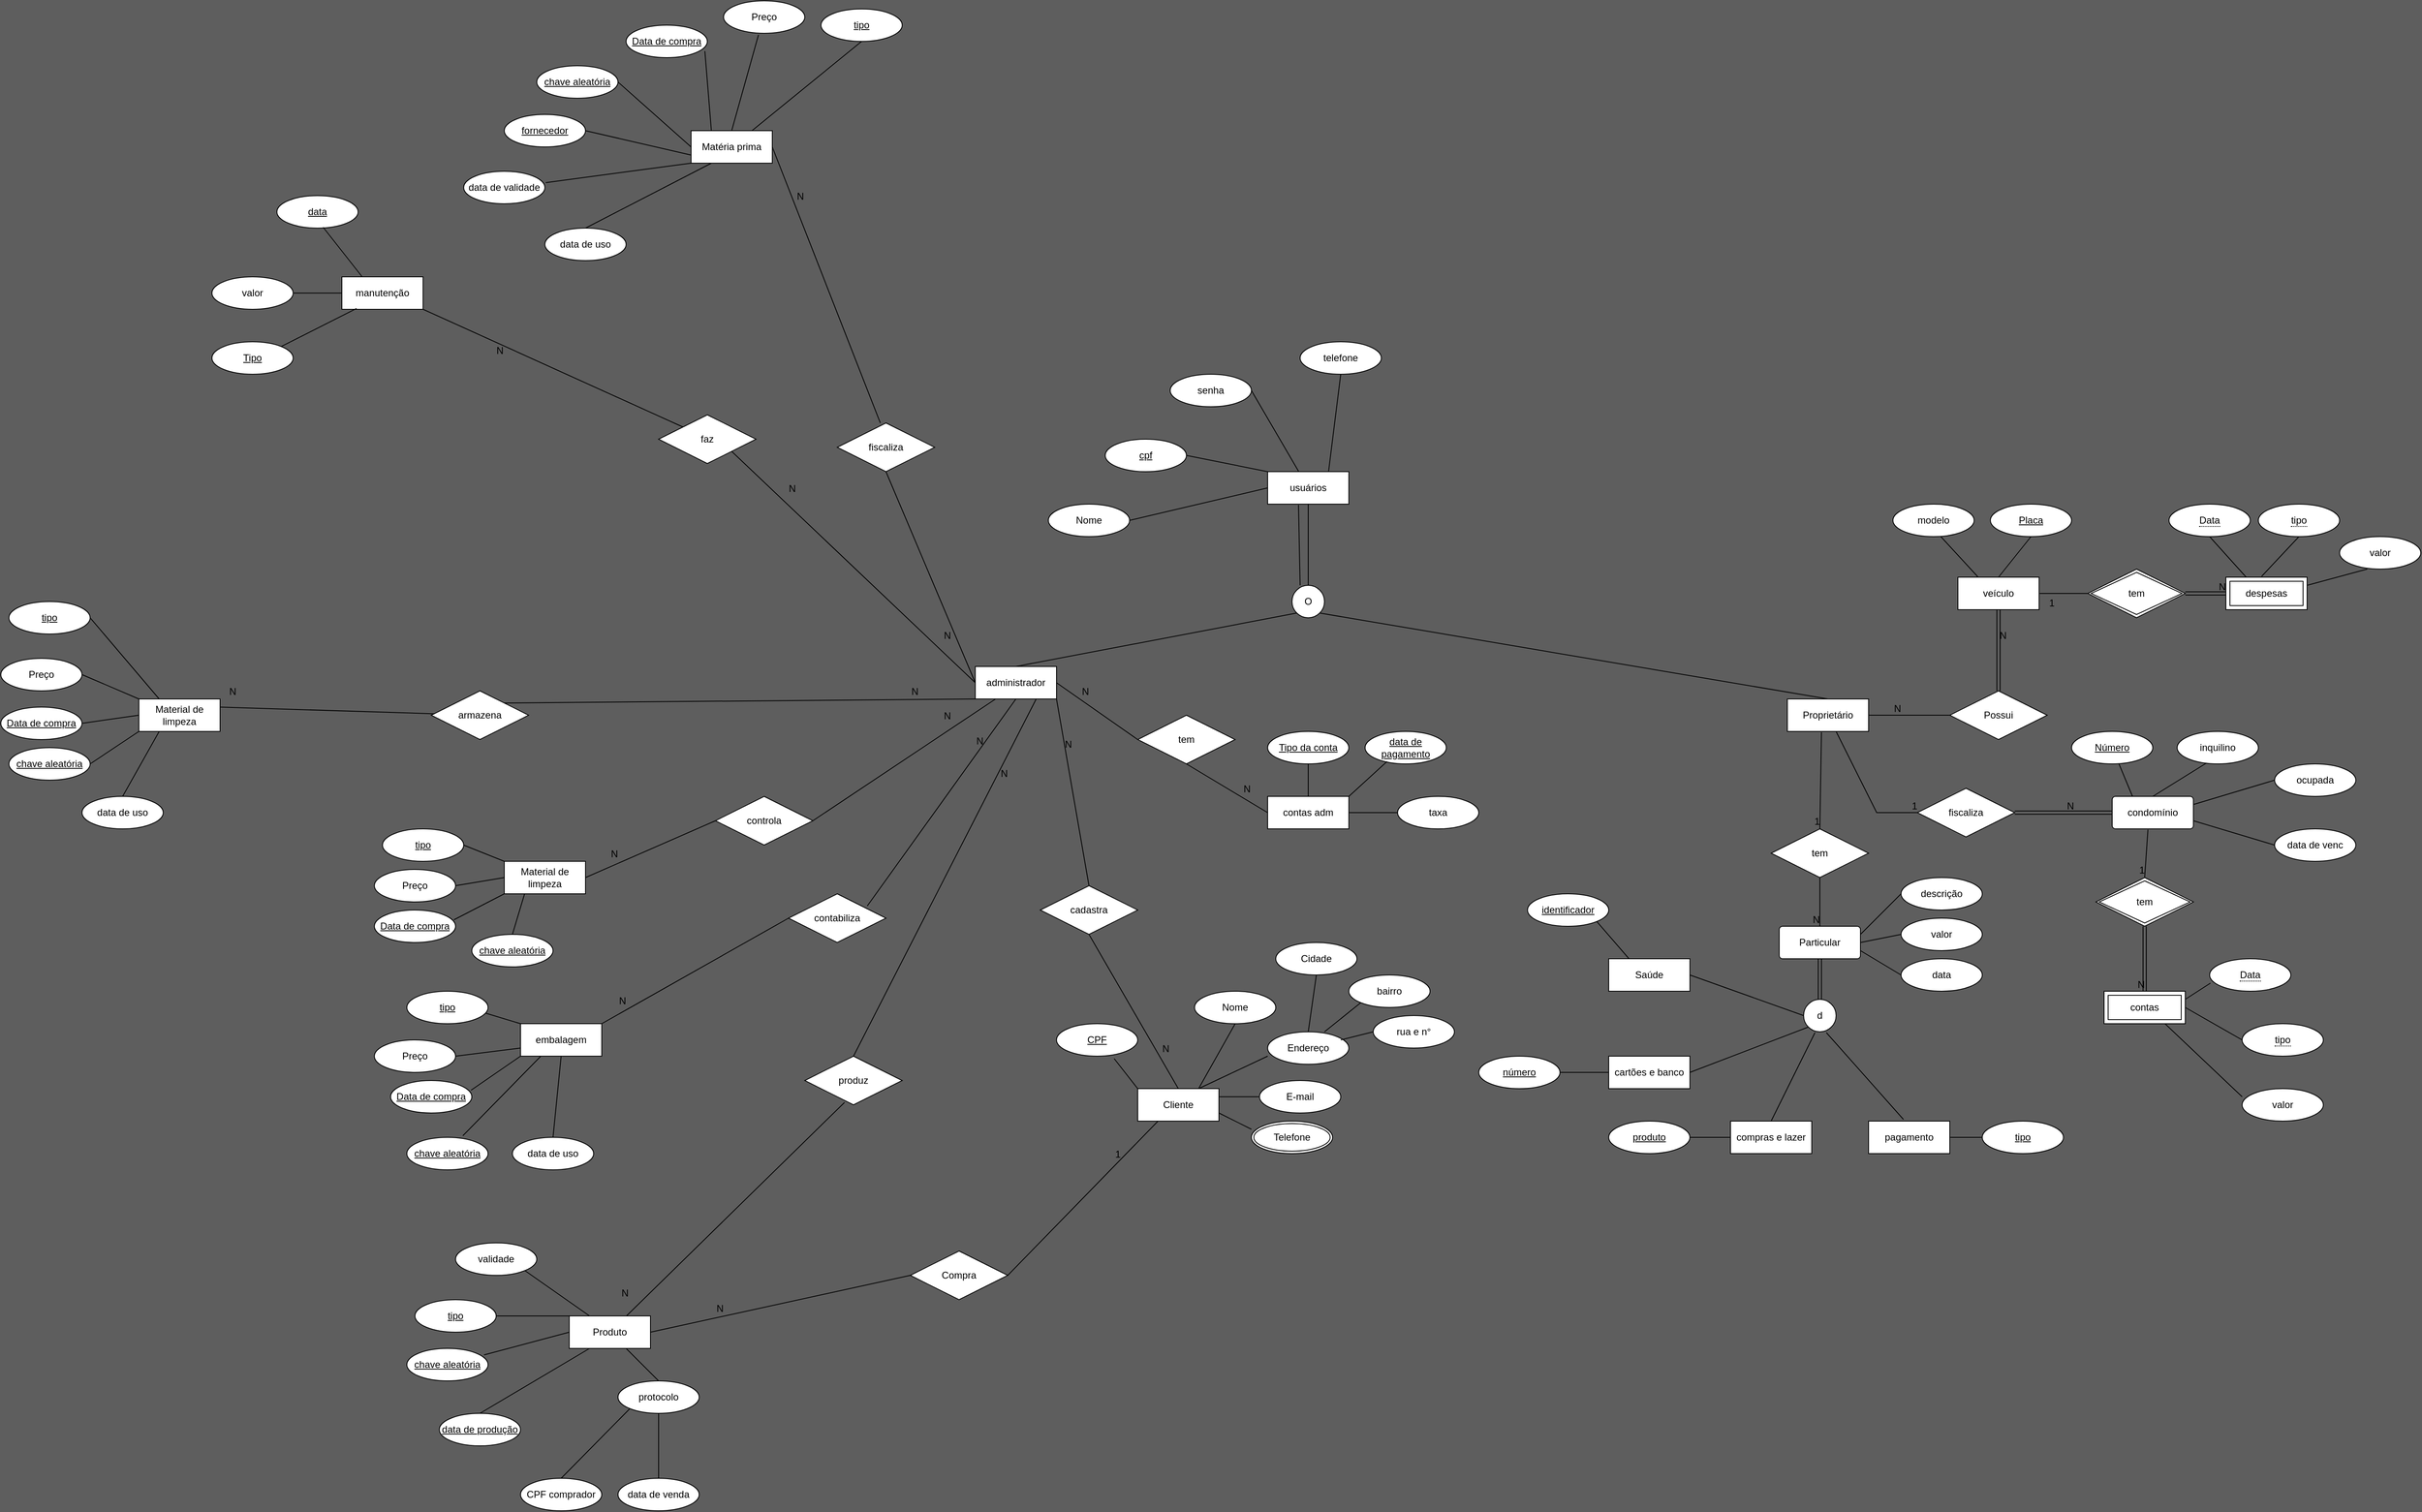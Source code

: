 <mxfile version="13.9.7" type="github">
  <diagram id="LbX8qGbdodIi82UEs2iO" name="Page-1">
    <mxGraphModel dx="3349" dy="1651" grid="1" gridSize="10" guides="1" tooltips="1" connect="1" arrows="1" fold="1" page="1" pageScale="1" pageWidth="827" pageHeight="1169" background="#5E5E5E" math="0" shadow="0">
      <root>
        <mxCell id="0" />
        <mxCell id="1" parent="0" />
        <mxCell id="rRCzJtvxpl4aAJUOXlck-1" value="usuários" style="whiteSpace=wrap;html=1;align=center;" parent="1" vertex="1">
          <mxGeometry x="-240" y="240" width="100" height="40" as="geometry" />
        </mxCell>
        <mxCell id="rRCzJtvxpl4aAJUOXlck-2" value="cpf" style="ellipse;whiteSpace=wrap;html=1;align=center;fontStyle=4;" parent="1" vertex="1">
          <mxGeometry x="-440" y="200" width="100" height="40" as="geometry" />
        </mxCell>
        <mxCell id="rRCzJtvxpl4aAJUOXlck-13" value="" style="endArrow=none;html=1;rounded=0;entryX=1;entryY=0.5;entryDx=0;entryDy=0;exitX=0;exitY=0;exitDx=0;exitDy=0;" parent="1" source="rRCzJtvxpl4aAJUOXlck-1" target="rRCzJtvxpl4aAJUOXlck-2" edge="1">
          <mxGeometry relative="1" as="geometry">
            <mxPoint x="300" y="318" as="sourcePoint" />
            <mxPoint x="470" y="290" as="targetPoint" />
          </mxGeometry>
        </mxCell>
        <mxCell id="rRCzJtvxpl4aAJUOXlck-16" value="" style="endArrow=none;html=1;rounded=0;entryX=1;entryY=0.5;entryDx=0;entryDy=0;" parent="1" source="rRCzJtvxpl4aAJUOXlck-1" target="rRCzJtvxpl4aAJUOXlck-18" edge="1">
          <mxGeometry relative="1" as="geometry">
            <mxPoint x="350" y="320" as="sourcePoint" />
            <mxPoint x="410" y="280" as="targetPoint" />
          </mxGeometry>
        </mxCell>
        <mxCell id="rRCzJtvxpl4aAJUOXlck-17" value="Nome" style="ellipse;whiteSpace=wrap;html=1;align=center;" parent="1" vertex="1">
          <mxGeometry x="-510" y="280" width="100" height="40" as="geometry" />
        </mxCell>
        <mxCell id="rRCzJtvxpl4aAJUOXlck-18" value="senha" style="ellipse;whiteSpace=wrap;html=1;align=center;" parent="1" vertex="1">
          <mxGeometry x="-360" y="120" width="100" height="40" as="geometry" />
        </mxCell>
        <mxCell id="rRCzJtvxpl4aAJUOXlck-20" value="" style="endArrow=none;html=1;rounded=0;exitX=1;exitY=0.5;exitDx=0;exitDy=0;entryX=0;entryY=0.5;entryDx=0;entryDy=0;" parent="1" source="rRCzJtvxpl4aAJUOXlck-17" target="rRCzJtvxpl4aAJUOXlck-1" edge="1">
          <mxGeometry relative="1" as="geometry">
            <mxPoint x="370" y="490" as="sourcePoint" />
            <mxPoint x="530" y="490" as="targetPoint" />
          </mxGeometry>
        </mxCell>
        <mxCell id="rRCzJtvxpl4aAJUOXlck-21" value="telefone" style="ellipse;whiteSpace=wrap;html=1;align=center;" parent="1" vertex="1">
          <mxGeometry x="-200" y="80" width="100" height="40" as="geometry" />
        </mxCell>
        <mxCell id="rRCzJtvxpl4aAJUOXlck-22" value="" style="endArrow=none;html=1;rounded=0;exitX=0.75;exitY=0;exitDx=0;exitDy=0;entryX=0.5;entryY=1;entryDx=0;entryDy=0;" parent="1" source="rRCzJtvxpl4aAJUOXlck-1" target="rRCzJtvxpl4aAJUOXlck-21" edge="1">
          <mxGeometry relative="1" as="geometry">
            <mxPoint x="380" y="500" as="sourcePoint" />
            <mxPoint x="540" y="500" as="targetPoint" />
          </mxGeometry>
        </mxCell>
        <mxCell id="rRCzJtvxpl4aAJUOXlck-23" value="O" style="ellipse;whiteSpace=wrap;html=1;align=center;" parent="1" vertex="1">
          <mxGeometry x="-210" y="380" width="40" height="40" as="geometry" />
        </mxCell>
        <mxCell id="rRCzJtvxpl4aAJUOXlck-24" value="" style="endArrow=none;html=1;rounded=0;exitX=0.38;exitY=1.025;exitDx=0;exitDy=0;exitPerimeter=0;entryX=0.25;entryY=0;entryDx=0;entryDy=0;entryPerimeter=0;" parent="1" source="rRCzJtvxpl4aAJUOXlck-1" target="rRCzJtvxpl4aAJUOXlck-23" edge="1">
          <mxGeometry relative="1" as="geometry">
            <mxPoint x="390" y="510" as="sourcePoint" />
            <mxPoint x="550" y="510" as="targetPoint" />
          </mxGeometry>
        </mxCell>
        <mxCell id="rRCzJtvxpl4aAJUOXlck-25" value="" style="endArrow=none;html=1;rounded=0;exitX=0.5;exitY=1;exitDx=0;exitDy=0;entryX=0.5;entryY=0;entryDx=0;entryDy=0;" parent="1" source="rRCzJtvxpl4aAJUOXlck-1" target="rRCzJtvxpl4aAJUOXlck-23" edge="1">
          <mxGeometry relative="1" as="geometry">
            <mxPoint x="400" y="520" as="sourcePoint" />
            <mxPoint x="560" y="520" as="targetPoint" />
          </mxGeometry>
        </mxCell>
        <mxCell id="rRCzJtvxpl4aAJUOXlck-27" value="administrador" style="whiteSpace=wrap;html=1;align=center;" parent="1" vertex="1">
          <mxGeometry x="-600" y="480" width="100" height="40" as="geometry" />
        </mxCell>
        <mxCell id="rRCzJtvxpl4aAJUOXlck-28" value="" style="endArrow=none;html=1;rounded=0;exitX=0.5;exitY=0;exitDx=0;exitDy=0;entryX=0;entryY=1;entryDx=0;entryDy=0;" parent="1" source="rRCzJtvxpl4aAJUOXlck-27" target="rRCzJtvxpl4aAJUOXlck-23" edge="1">
          <mxGeometry relative="1" as="geometry">
            <mxPoint x="410" y="530" as="sourcePoint" />
            <mxPoint x="570" y="530" as="targetPoint" />
          </mxGeometry>
        </mxCell>
        <mxCell id="rRCzJtvxpl4aAJUOXlck-29" value="Proprietário" style="whiteSpace=wrap;html=1;align=center;" parent="1" vertex="1">
          <mxGeometry x="400" y="520" width="100" height="40" as="geometry" />
        </mxCell>
        <mxCell id="rRCzJtvxpl4aAJUOXlck-30" value="" style="endArrow=none;html=1;rounded=0;exitX=1;exitY=1;exitDx=0;exitDy=0;entryX=0.5;entryY=0;entryDx=0;entryDy=0;" parent="1" source="rRCzJtvxpl4aAJUOXlck-23" target="rRCzJtvxpl4aAJUOXlck-29" edge="1">
          <mxGeometry relative="1" as="geometry">
            <mxPoint x="420" y="540" as="sourcePoint" />
            <mxPoint x="580" y="540" as="targetPoint" />
          </mxGeometry>
        </mxCell>
        <mxCell id="rRCzJtvxpl4aAJUOXlck-42" value="veículo" style="whiteSpace=wrap;html=1;align=center;" parent="1" vertex="1">
          <mxGeometry x="610" y="370" width="100" height="40" as="geometry" />
        </mxCell>
        <mxCell id="rRCzJtvxpl4aAJUOXlck-45" value="modelo" style="ellipse;whiteSpace=wrap;html=1;align=center;" parent="1" vertex="1">
          <mxGeometry x="530" y="280" width="100" height="40" as="geometry" />
        </mxCell>
        <mxCell id="rRCzJtvxpl4aAJUOXlck-46" value="" style="endArrow=none;html=1;rounded=0;entryX=0.25;entryY=0;entryDx=0;entryDy=0;exitX=0.59;exitY=1;exitDx=0;exitDy=0;exitPerimeter=0;" parent="1" source="rRCzJtvxpl4aAJUOXlck-45" target="rRCzJtvxpl4aAJUOXlck-42" edge="1">
          <mxGeometry relative="1" as="geometry">
            <mxPoint x="598" y="362" as="sourcePoint" />
            <mxPoint x="810" y="340" as="targetPoint" />
          </mxGeometry>
        </mxCell>
        <mxCell id="rRCzJtvxpl4aAJUOXlck-48" value="" style="endArrow=none;html=1;rounded=0;exitX=0.5;exitY=0;exitDx=0;exitDy=0;entryX=0.5;entryY=1;entryDx=0;entryDy=0;" parent="1" source="rRCzJtvxpl4aAJUOXlck-42" target="rRCzJtvxpl4aAJUOXlck-49" edge="1">
          <mxGeometry relative="1" as="geometry">
            <mxPoint x="690" y="410" as="sourcePoint" />
            <mxPoint x="730" y="360" as="targetPoint" />
          </mxGeometry>
        </mxCell>
        <mxCell id="rRCzJtvxpl4aAJUOXlck-49" value="Placa" style="ellipse;whiteSpace=wrap;html=1;align=center;fontStyle=4;" parent="1" vertex="1">
          <mxGeometry x="650" y="280" width="100" height="40" as="geometry" />
        </mxCell>
        <mxCell id="rRCzJtvxpl4aAJUOXlck-50" value="Possui" style="shape=rhombus;perimeter=rhombusPerimeter;whiteSpace=wrap;html=1;align=center;" parent="1" vertex="1">
          <mxGeometry x="600" y="510" width="120" height="60" as="geometry" />
        </mxCell>
        <mxCell id="rRCzJtvxpl4aAJUOXlck-51" value="" style="shape=link;html=1;rounded=0;exitX=0.5;exitY=0;exitDx=0;exitDy=0;entryX=0.5;entryY=1;entryDx=0;entryDy=0;" parent="1" source="rRCzJtvxpl4aAJUOXlck-50" target="rRCzJtvxpl4aAJUOXlck-42" edge="1">
          <mxGeometry relative="1" as="geometry">
            <mxPoint x="670" y="520" as="sourcePoint" />
            <mxPoint x="810" y="490" as="targetPoint" />
          </mxGeometry>
        </mxCell>
        <mxCell id="rRCzJtvxpl4aAJUOXlck-52" value="N" style="resizable=0;html=1;align=right;verticalAlign=bottom;" parent="rRCzJtvxpl4aAJUOXlck-51" connectable="0" vertex="1">
          <mxGeometry x="1" relative="1" as="geometry">
            <mxPoint x="10" y="40" as="offset" />
          </mxGeometry>
        </mxCell>
        <mxCell id="rRCzJtvxpl4aAJUOXlck-56" value="" style="endArrow=none;html=1;rounded=0;entryX=1;entryY=0.5;entryDx=0;entryDy=0;" parent="1" source="rRCzJtvxpl4aAJUOXlck-50" target="rRCzJtvxpl4aAJUOXlck-29" edge="1">
          <mxGeometry relative="1" as="geometry">
            <mxPoint x="450" y="460" as="sourcePoint" />
            <mxPoint x="530" y="620" as="targetPoint" />
          </mxGeometry>
        </mxCell>
        <mxCell id="rRCzJtvxpl4aAJUOXlck-57" value="N" style="resizable=0;html=1;align=right;verticalAlign=bottom;" parent="rRCzJtvxpl4aAJUOXlck-56" connectable="0" vertex="1">
          <mxGeometry x="1" relative="1" as="geometry">
            <mxPoint x="40" as="offset" />
          </mxGeometry>
        </mxCell>
        <mxCell id="rRCzJtvxpl4aAJUOXlck-60" value="tem" style="shape=rhombus;double=1;perimeter=rhombusPerimeter;whiteSpace=wrap;html=1;align=center;" parent="1" vertex="1">
          <mxGeometry x="770" y="360" width="120" height="60" as="geometry" />
        </mxCell>
        <mxCell id="rRCzJtvxpl4aAJUOXlck-62" value="" style="endArrow=none;html=1;rounded=0;exitX=0;exitY=0.5;exitDx=0;exitDy=0;entryX=1;entryY=0.5;entryDx=0;entryDy=0;" parent="1" source="rRCzJtvxpl4aAJUOXlck-60" target="rRCzJtvxpl4aAJUOXlck-42" edge="1">
          <mxGeometry relative="1" as="geometry">
            <mxPoint x="810" y="395" as="sourcePoint" />
            <mxPoint x="740" y="385" as="targetPoint" />
          </mxGeometry>
        </mxCell>
        <mxCell id="rRCzJtvxpl4aAJUOXlck-63" value="1" style="resizable=0;html=1;align=right;verticalAlign=bottom;" parent="rRCzJtvxpl4aAJUOXlck-62" connectable="0" vertex="1">
          <mxGeometry x="1" relative="1" as="geometry">
            <mxPoint x="19.88" y="20.01" as="offset" />
          </mxGeometry>
        </mxCell>
        <mxCell id="rRCzJtvxpl4aAJUOXlck-64" value="" style="shape=link;html=1;rounded=0;exitX=1;exitY=0.5;exitDx=0;exitDy=0;entryX=0;entryY=0.5;entryDx=0;entryDy=0;" parent="1" source="rRCzJtvxpl4aAJUOXlck-60" target="rRCzJtvxpl4aAJUOXlck-67" edge="1">
          <mxGeometry relative="1" as="geometry">
            <mxPoint x="840" y="460" as="sourcePoint" />
            <mxPoint x="1080" y="380" as="targetPoint" />
          </mxGeometry>
        </mxCell>
        <mxCell id="rRCzJtvxpl4aAJUOXlck-65" value="N" style="resizable=0;html=1;align=right;verticalAlign=bottom;" parent="rRCzJtvxpl4aAJUOXlck-64" connectable="0" vertex="1">
          <mxGeometry x="1" relative="1" as="geometry" />
        </mxCell>
        <mxCell id="rRCzJtvxpl4aAJUOXlck-67" value="despesas" style="shape=ext;margin=3;double=1;whiteSpace=wrap;html=1;align=center;" parent="1" vertex="1">
          <mxGeometry x="940" y="370" width="100" height="40" as="geometry" />
        </mxCell>
        <mxCell id="rRCzJtvxpl4aAJUOXlck-73" value="&lt;span style=&quot;border-bottom: 1px dotted&quot;&gt;Data&lt;/span&gt;" style="ellipse;whiteSpace=wrap;html=1;align=center;" parent="1" vertex="1">
          <mxGeometry x="870" y="280" width="100" height="40" as="geometry" />
        </mxCell>
        <mxCell id="rRCzJtvxpl4aAJUOXlck-75" value="&lt;span style=&quot;border-bottom: 1px dotted&quot;&gt;tipo&lt;/span&gt;" style="ellipse;whiteSpace=wrap;html=1;align=center;" parent="1" vertex="1">
          <mxGeometry x="980" y="280" width="100" height="40" as="geometry" />
        </mxCell>
        <mxCell id="rRCzJtvxpl4aAJUOXlck-76" value="" style="endArrow=none;html=1;rounded=0;exitX=0.5;exitY=1;exitDx=0;exitDy=0;entryX=0.25;entryY=0;entryDx=0;entryDy=0;" parent="1" source="rRCzJtvxpl4aAJUOXlck-73" target="rRCzJtvxpl4aAJUOXlck-67" edge="1">
          <mxGeometry relative="1" as="geometry">
            <mxPoint x="640" y="460" as="sourcePoint" />
            <mxPoint x="800" y="460" as="targetPoint" />
          </mxGeometry>
        </mxCell>
        <mxCell id="rRCzJtvxpl4aAJUOXlck-77" value="" style="endArrow=none;html=1;rounded=0;entryX=0.5;entryY=1;entryDx=0;entryDy=0;exitX=0.44;exitY=-0.025;exitDx=0;exitDy=0;exitPerimeter=0;" parent="1" source="rRCzJtvxpl4aAJUOXlck-67" target="rRCzJtvxpl4aAJUOXlck-75" edge="1">
          <mxGeometry relative="1" as="geometry">
            <mxPoint x="960" y="330" as="sourcePoint" />
            <mxPoint x="1120" y="330" as="targetPoint" />
          </mxGeometry>
        </mxCell>
        <mxCell id="rRCzJtvxpl4aAJUOXlck-79" value="valor" style="ellipse;whiteSpace=wrap;html=1;align=center;" parent="1" vertex="1">
          <mxGeometry x="1080" y="320" width="100" height="40" as="geometry" />
        </mxCell>
        <mxCell id="rRCzJtvxpl4aAJUOXlck-80" value="" style="endArrow=none;html=1;rounded=0;entryX=0.34;entryY=1;entryDx=0;entryDy=0;entryPerimeter=0;exitX=1;exitY=0.25;exitDx=0;exitDy=0;" parent="1" source="rRCzJtvxpl4aAJUOXlck-67" target="rRCzJtvxpl4aAJUOXlck-79" edge="1">
          <mxGeometry relative="1" as="geometry">
            <mxPoint x="790" y="460" as="sourcePoint" />
            <mxPoint x="950" y="460" as="targetPoint" />
          </mxGeometry>
        </mxCell>
        <mxCell id="6qefKc0W0BFcvtpMO_tD-1" value="fiscaliza" style="shape=rhombus;perimeter=rhombusPerimeter;whiteSpace=wrap;html=1;align=center;" parent="1" vertex="1">
          <mxGeometry x="560" y="630" width="120" height="60" as="geometry" />
        </mxCell>
        <mxCell id="6qefKc0W0BFcvtpMO_tD-3" value="condomínio" style="rounded=1;arcSize=10;whiteSpace=wrap;html=1;align=center;" parent="1" vertex="1">
          <mxGeometry x="800" y="640" width="100" height="40" as="geometry" />
        </mxCell>
        <mxCell id="6qefKc0W0BFcvtpMO_tD-4" value="" style="endArrow=none;html=1;rounded=0;entryX=0;entryY=0.5;entryDx=0;entryDy=0;" parent="1" source="rRCzJtvxpl4aAJUOXlck-29" target="6qefKc0W0BFcvtpMO_tD-1" edge="1">
          <mxGeometry relative="1" as="geometry">
            <mxPoint x="460" y="750" as="sourcePoint" />
            <mxPoint x="620" y="750" as="targetPoint" />
            <Array as="points">
              <mxPoint x="510" y="660" />
            </Array>
          </mxGeometry>
        </mxCell>
        <mxCell id="6qefKc0W0BFcvtpMO_tD-5" value="1" style="resizable=0;html=1;align=right;verticalAlign=bottom;" parent="6qefKc0W0BFcvtpMO_tD-4" connectable="0" vertex="1">
          <mxGeometry x="1" relative="1" as="geometry" />
        </mxCell>
        <mxCell id="6qefKc0W0BFcvtpMO_tD-6" value="" style="shape=link;html=1;rounded=0;entryX=0;entryY=0.5;entryDx=0;entryDy=0;" parent="1" source="6qefKc0W0BFcvtpMO_tD-1" target="6qefKc0W0BFcvtpMO_tD-3" edge="1">
          <mxGeometry relative="1" as="geometry">
            <mxPoint x="460" y="550" as="sourcePoint" />
            <mxPoint x="620" y="550" as="targetPoint" />
          </mxGeometry>
        </mxCell>
        <mxCell id="6qefKc0W0BFcvtpMO_tD-7" value="N" style="resizable=0;html=1;align=right;verticalAlign=bottom;" parent="6qefKc0W0BFcvtpMO_tD-6" connectable="0" vertex="1">
          <mxGeometry x="1" relative="1" as="geometry">
            <mxPoint x="-47" as="offset" />
          </mxGeometry>
        </mxCell>
        <mxCell id="6qefKc0W0BFcvtpMO_tD-8" value="Número" style="ellipse;whiteSpace=wrap;html=1;align=center;fontStyle=4;" parent="1" vertex="1">
          <mxGeometry x="750" y="560" width="100" height="40" as="geometry" />
        </mxCell>
        <mxCell id="6qefKc0W0BFcvtpMO_tD-9" value="" style="endArrow=none;html=1;rounded=0;exitX=0.25;exitY=0;exitDx=0;exitDy=0;" parent="1" source="6qefKc0W0BFcvtpMO_tD-3" target="6qefKc0W0BFcvtpMO_tD-8" edge="1">
          <mxGeometry relative="1" as="geometry">
            <mxPoint x="550" y="550" as="sourcePoint" />
            <mxPoint x="710" y="550" as="targetPoint" />
          </mxGeometry>
        </mxCell>
        <mxCell id="6qefKc0W0BFcvtpMO_tD-10" value="inquilino" style="ellipse;whiteSpace=wrap;html=1;align=center;" parent="1" vertex="1">
          <mxGeometry x="880" y="560" width="100" height="40" as="geometry" />
        </mxCell>
        <mxCell id="6qefKc0W0BFcvtpMO_tD-11" value="" style="endArrow=none;html=1;rounded=0;entryX=0.36;entryY=0.975;entryDx=0;entryDy=0;entryPerimeter=0;exitX=0.5;exitY=0;exitDx=0;exitDy=0;" parent="1" source="6qefKc0W0BFcvtpMO_tD-3" target="6qefKc0W0BFcvtpMO_tD-10" edge="1">
          <mxGeometry relative="1" as="geometry">
            <mxPoint x="550" y="550" as="sourcePoint" />
            <mxPoint x="710" y="550" as="targetPoint" />
          </mxGeometry>
        </mxCell>
        <mxCell id="6qefKc0W0BFcvtpMO_tD-12" value="ocupada" style="ellipse;whiteSpace=wrap;html=1;align=center;" parent="1" vertex="1">
          <mxGeometry x="1000" y="600" width="100" height="40" as="geometry" />
        </mxCell>
        <mxCell id="6qefKc0W0BFcvtpMO_tD-13" value="" style="endArrow=none;html=1;rounded=0;entryX=0;entryY=0.5;entryDx=0;entryDy=0;exitX=1;exitY=0.25;exitDx=0;exitDy=0;" parent="1" source="6qefKc0W0BFcvtpMO_tD-3" target="6qefKc0W0BFcvtpMO_tD-12" edge="1">
          <mxGeometry relative="1" as="geometry">
            <mxPoint x="830" y="650" as="sourcePoint" />
            <mxPoint x="990" y="650" as="targetPoint" />
          </mxGeometry>
        </mxCell>
        <mxCell id="6qefKc0W0BFcvtpMO_tD-14" value="data de venc" style="ellipse;whiteSpace=wrap;html=1;align=center;" parent="1" vertex="1">
          <mxGeometry x="1000" y="680" width="100" height="40" as="geometry" />
        </mxCell>
        <mxCell id="6qefKc0W0BFcvtpMO_tD-15" value="" style="endArrow=none;html=1;rounded=0;entryX=0;entryY=0.5;entryDx=0;entryDy=0;exitX=1;exitY=0.75;exitDx=0;exitDy=0;" parent="1" source="6qefKc0W0BFcvtpMO_tD-3" target="6qefKc0W0BFcvtpMO_tD-14" edge="1">
          <mxGeometry relative="1" as="geometry">
            <mxPoint x="880" y="650" as="sourcePoint" />
            <mxPoint x="1040" y="650" as="targetPoint" />
          </mxGeometry>
        </mxCell>
        <mxCell id="6qefKc0W0BFcvtpMO_tD-18" value="tem" style="shape=rhombus;double=1;perimeter=rhombusPerimeter;whiteSpace=wrap;html=1;align=center;" parent="1" vertex="1">
          <mxGeometry x="780" y="740" width="120" height="60" as="geometry" />
        </mxCell>
        <mxCell id="6qefKc0W0BFcvtpMO_tD-19" value="" style="endArrow=none;html=1;rounded=0;exitX=0.44;exitY=1.025;exitDx=0;exitDy=0;exitPerimeter=0;entryX=0.5;entryY=0;entryDx=0;entryDy=0;" parent="1" source="6qefKc0W0BFcvtpMO_tD-3" target="6qefKc0W0BFcvtpMO_tD-18" edge="1">
          <mxGeometry relative="1" as="geometry">
            <mxPoint x="630" y="950" as="sourcePoint" />
            <mxPoint x="790" y="950" as="targetPoint" />
          </mxGeometry>
        </mxCell>
        <mxCell id="6qefKc0W0BFcvtpMO_tD-20" value="1" style="resizable=0;html=1;align=right;verticalAlign=bottom;" parent="6qefKc0W0BFcvtpMO_tD-19" connectable="0" vertex="1">
          <mxGeometry x="1" relative="1" as="geometry" />
        </mxCell>
        <mxCell id="6qefKc0W0BFcvtpMO_tD-21" value="contas" style="shape=ext;margin=3;double=1;whiteSpace=wrap;html=1;align=center;" parent="1" vertex="1">
          <mxGeometry x="790" y="880" width="100" height="40" as="geometry" />
        </mxCell>
        <mxCell id="6qefKc0W0BFcvtpMO_tD-22" value="" style="shape=link;html=1;rounded=0;exitX=0.5;exitY=1;exitDx=0;exitDy=0;entryX=0.5;entryY=0;entryDx=0;entryDy=0;" parent="1" source="6qefKc0W0BFcvtpMO_tD-18" target="6qefKc0W0BFcvtpMO_tD-21" edge="1">
          <mxGeometry relative="1" as="geometry">
            <mxPoint x="630" y="850" as="sourcePoint" />
            <mxPoint x="790" y="850" as="targetPoint" />
          </mxGeometry>
        </mxCell>
        <mxCell id="6qefKc0W0BFcvtpMO_tD-23" value="N" style="resizable=0;html=1;align=right;verticalAlign=bottom;" parent="6qefKc0W0BFcvtpMO_tD-22" connectable="0" vertex="1">
          <mxGeometry x="1" relative="1" as="geometry" />
        </mxCell>
        <mxCell id="6qefKc0W0BFcvtpMO_tD-24" value="&lt;span style=&quot;border-bottom: 1px dotted&quot;&gt;Data&lt;/span&gt;" style="ellipse;whiteSpace=wrap;html=1;align=center;" parent="1" vertex="1">
          <mxGeometry x="920" y="840" width="100" height="40" as="geometry" />
        </mxCell>
        <mxCell id="6qefKc0W0BFcvtpMO_tD-25" value="&lt;span style=&quot;border-bottom: 1px dotted&quot;&gt;tipo&lt;/span&gt;" style="ellipse;whiteSpace=wrap;html=1;align=center;" parent="1" vertex="1">
          <mxGeometry x="960" y="920" width="100" height="40" as="geometry" />
        </mxCell>
        <mxCell id="6qefKc0W0BFcvtpMO_tD-26" value="valor" style="ellipse;whiteSpace=wrap;html=1;align=center;" parent="1" vertex="1">
          <mxGeometry x="960" y="1000" width="100" height="40" as="geometry" />
        </mxCell>
        <mxCell id="6qefKc0W0BFcvtpMO_tD-27" value="" style="endArrow=none;html=1;rounded=0;entryX=0.01;entryY=0.75;entryDx=0;entryDy=0;entryPerimeter=0;exitX=1;exitY=0.25;exitDx=0;exitDy=0;" parent="1" source="6qefKc0W0BFcvtpMO_tD-21" target="6qefKc0W0BFcvtpMO_tD-24" edge="1">
          <mxGeometry relative="1" as="geometry">
            <mxPoint x="740" y="900" as="sourcePoint" />
            <mxPoint x="900" y="900" as="targetPoint" />
          </mxGeometry>
        </mxCell>
        <mxCell id="6qefKc0W0BFcvtpMO_tD-29" value="" style="endArrow=none;html=1;rounded=0;entryX=0;entryY=0.5;entryDx=0;entryDy=0;exitX=1;exitY=0.5;exitDx=0;exitDy=0;" parent="1" source="6qefKc0W0BFcvtpMO_tD-21" target="6qefKc0W0BFcvtpMO_tD-25" edge="1">
          <mxGeometry relative="1" as="geometry">
            <mxPoint x="770" y="970" as="sourcePoint" />
            <mxPoint x="930" y="970" as="targetPoint" />
          </mxGeometry>
        </mxCell>
        <mxCell id="6qefKc0W0BFcvtpMO_tD-30" value="" style="endArrow=none;html=1;rounded=0;entryX=0;entryY=0.25;entryDx=0;entryDy=0;entryPerimeter=0;exitX=0.75;exitY=1;exitDx=0;exitDy=0;" parent="1" source="6qefKc0W0BFcvtpMO_tD-21" target="6qefKc0W0BFcvtpMO_tD-26" edge="1">
          <mxGeometry relative="1" as="geometry">
            <mxPoint x="740" y="830" as="sourcePoint" />
            <mxPoint x="900" y="830" as="targetPoint" />
          </mxGeometry>
        </mxCell>
        <mxCell id="6qefKc0W0BFcvtpMO_tD-33" value="" style="endArrow=none;html=1;rounded=0;exitX=0.42;exitY=1.025;exitDx=0;exitDy=0;exitPerimeter=0;entryX=0.5;entryY=0;entryDx=0;entryDy=0;" parent="1" source="rRCzJtvxpl4aAJUOXlck-29" target="6qefKc0W0BFcvtpMO_tD-41" edge="1">
          <mxGeometry relative="1" as="geometry">
            <mxPoint x="500" y="730" as="sourcePoint" />
            <mxPoint x="440" y="700" as="targetPoint" />
          </mxGeometry>
        </mxCell>
        <mxCell id="6qefKc0W0BFcvtpMO_tD-34" value="1" style="resizable=0;html=1;align=right;verticalAlign=bottom;" parent="6qefKc0W0BFcvtpMO_tD-33" connectable="0" vertex="1">
          <mxGeometry x="1" relative="1" as="geometry" />
        </mxCell>
        <mxCell id="6qefKc0W0BFcvtpMO_tD-41" value="tem" style="shape=rhombus;perimeter=rhombusPerimeter;whiteSpace=wrap;html=1;align=center;" parent="1" vertex="1">
          <mxGeometry x="380" y="680" width="120" height="60" as="geometry" />
        </mxCell>
        <mxCell id="6qefKc0W0BFcvtpMO_tD-42" value="Particular" style="rounded=1;arcSize=10;whiteSpace=wrap;html=1;align=center;" parent="1" vertex="1">
          <mxGeometry x="390" y="800" width="100" height="40" as="geometry" />
        </mxCell>
        <mxCell id="6qefKc0W0BFcvtpMO_tD-47" value="" style="endArrow=none;html=1;rounded=0;exitX=0.5;exitY=1;exitDx=0;exitDy=0;entryX=0.5;entryY=0;entryDx=0;entryDy=0;" parent="1" source="6qefKc0W0BFcvtpMO_tD-41" target="6qefKc0W0BFcvtpMO_tD-42" edge="1">
          <mxGeometry relative="1" as="geometry">
            <mxPoint x="500" y="830" as="sourcePoint" />
            <mxPoint x="660" y="830" as="targetPoint" />
          </mxGeometry>
        </mxCell>
        <mxCell id="6qefKc0W0BFcvtpMO_tD-48" value="N" style="resizable=0;html=1;align=right;verticalAlign=bottom;" parent="6qefKc0W0BFcvtpMO_tD-47" connectable="0" vertex="1">
          <mxGeometry x="1" relative="1" as="geometry" />
        </mxCell>
        <mxCell id="6qefKc0W0BFcvtpMO_tD-50" value="d" style="ellipse;whiteSpace=wrap;html=1;align=center;" parent="1" vertex="1">
          <mxGeometry x="420" y="890" width="40" height="40" as="geometry" />
        </mxCell>
        <mxCell id="6qefKc0W0BFcvtpMO_tD-51" value="" style="shape=link;html=1;rounded=0;entryX=0.5;entryY=0;entryDx=0;entryDy=0;exitX=0.5;exitY=1;exitDx=0;exitDy=0;" parent="1" source="6qefKc0W0BFcvtpMO_tD-42" target="6qefKc0W0BFcvtpMO_tD-50" edge="1">
          <mxGeometry relative="1" as="geometry">
            <mxPoint x="440" y="870" as="sourcePoint" />
            <mxPoint x="660" y="1030" as="targetPoint" />
          </mxGeometry>
        </mxCell>
        <mxCell id="6qefKc0W0BFcvtpMO_tD-55" value="Saúde" style="whiteSpace=wrap;html=1;align=center;" parent="1" vertex="1">
          <mxGeometry x="180" y="840" width="100" height="40" as="geometry" />
        </mxCell>
        <mxCell id="6qefKc0W0BFcvtpMO_tD-56" value="cartões e banco" style="whiteSpace=wrap;html=1;align=center;" parent="1" vertex="1">
          <mxGeometry x="180" y="960" width="100" height="40" as="geometry" />
        </mxCell>
        <mxCell id="6qefKc0W0BFcvtpMO_tD-57" value="compras e lazer" style="whiteSpace=wrap;html=1;align=center;" parent="1" vertex="1">
          <mxGeometry x="330" y="1040" width="100" height="40" as="geometry" />
        </mxCell>
        <mxCell id="6qefKc0W0BFcvtpMO_tD-58" value="pagamento" style="whiteSpace=wrap;html=1;align=center;" parent="1" vertex="1">
          <mxGeometry x="500" y="1040" width="100" height="40" as="geometry" />
        </mxCell>
        <mxCell id="6qefKc0W0BFcvtpMO_tD-60" value="" style="endArrow=none;html=1;rounded=0;exitX=0;exitY=0.5;exitDx=0;exitDy=0;entryX=1;entryY=0.5;entryDx=0;entryDy=0;" parent="1" source="6qefKc0W0BFcvtpMO_tD-50" target="6qefKc0W0BFcvtpMO_tD-55" edge="1">
          <mxGeometry relative="1" as="geometry">
            <mxPoint x="530" y="930" as="sourcePoint" />
            <mxPoint x="690" y="930" as="targetPoint" />
          </mxGeometry>
        </mxCell>
        <mxCell id="6qefKc0W0BFcvtpMO_tD-61" value="" style="endArrow=none;html=1;rounded=0;exitX=0;exitY=1;exitDx=0;exitDy=0;entryX=1;entryY=0.5;entryDx=0;entryDy=0;" parent="1" source="6qefKc0W0BFcvtpMO_tD-50" target="6qefKc0W0BFcvtpMO_tD-56" edge="1">
          <mxGeometry relative="1" as="geometry">
            <mxPoint x="430" y="910" as="sourcePoint" />
            <mxPoint x="290" y="870" as="targetPoint" />
          </mxGeometry>
        </mxCell>
        <mxCell id="6qefKc0W0BFcvtpMO_tD-62" value="" style="endArrow=none;html=1;rounded=0;entryX=0.5;entryY=0;entryDx=0;entryDy=0;exitX=0.35;exitY=1.025;exitDx=0;exitDy=0;exitPerimeter=0;" parent="1" source="6qefKc0W0BFcvtpMO_tD-50" target="6qefKc0W0BFcvtpMO_tD-57" edge="1">
          <mxGeometry relative="1" as="geometry">
            <mxPoint x="440" y="920" as="sourcePoint" />
            <mxPoint x="300" y="880" as="targetPoint" />
          </mxGeometry>
        </mxCell>
        <mxCell id="6qefKc0W0BFcvtpMO_tD-63" value="" style="endArrow=none;html=1;rounded=0;exitX=0.43;exitY=-0.05;exitDx=0;exitDy=0;entryX=0.7;entryY=1.025;entryDx=0;entryDy=0;exitPerimeter=0;entryPerimeter=0;" parent="1" source="6qefKc0W0BFcvtpMO_tD-58" target="6qefKc0W0BFcvtpMO_tD-50" edge="1">
          <mxGeometry relative="1" as="geometry">
            <mxPoint x="450" y="930" as="sourcePoint" />
            <mxPoint x="310" y="890" as="targetPoint" />
          </mxGeometry>
        </mxCell>
        <mxCell id="6qefKc0W0BFcvtpMO_tD-65" style="edgeStyle=orthogonalEdgeStyle;rounded=0;orthogonalLoop=1;jettySize=auto;html=1;exitX=0.5;exitY=1;exitDx=0;exitDy=0;" parent="1" edge="1">
          <mxGeometry relative="1" as="geometry">
            <mxPoint x="590" y="960" as="sourcePoint" />
            <mxPoint x="590" y="960" as="targetPoint" />
          </mxGeometry>
        </mxCell>
        <mxCell id="6qefKc0W0BFcvtpMO_tD-66" value="identificador" style="ellipse;whiteSpace=wrap;html=1;align=center;fontStyle=4;" parent="1" vertex="1">
          <mxGeometry x="80" y="760" width="100" height="40" as="geometry" />
        </mxCell>
        <mxCell id="6qefKc0W0BFcvtpMO_tD-67" value="" style="endArrow=none;html=1;rounded=0;exitX=1;exitY=1;exitDx=0;exitDy=0;entryX=0.25;entryY=0;entryDx=0;entryDy=0;" parent="1" source="6qefKc0W0BFcvtpMO_tD-66" target="6qefKc0W0BFcvtpMO_tD-55" edge="1">
          <mxGeometry relative="1" as="geometry">
            <mxPoint x="70" y="899.5" as="sourcePoint" />
            <mxPoint x="230" y="899.5" as="targetPoint" />
          </mxGeometry>
        </mxCell>
        <mxCell id="6qefKc0W0BFcvtpMO_tD-69" value="valor&lt;span style=&quot;color: rgba(0 , 0 , 0 , 0) ; font-family: monospace ; font-size: 0px&quot;&gt;%3CmxGraphModel%3E%3Croot%3E%3CmxCell%20id%3D%220%22%2F%3E%3CmxCell%20id%3D%221%22%20parent%3D%220%22%2F%3E%3CmxCell%20id%3D%222%22%20value%3D%22%22%20style%3D%22endArrow%3Dnone%3Bhtml%3D1%3Brounded%3D0%3B%22%20edge%3D%221%22%20parent%3D%221%22%3E%3CmxGeometry%20relative%3D%221%22%20as%3D%22geometry%22%3E%3CmxPoint%20x%3D%2270%22%20y%3D%22899.5%22%20as%3D%22sourcePoint%22%2F%3E%3CmxPoint%20x%3D%22230%22%20y%3D%22899.5%22%20as%3D%22targetPoint%22%2F%3E%3C%2FmxGeometry%3E%3C%2FmxCell%3E%3C%2Froot%3E%3C%2FmxGraphModel%3E&lt;/span&gt;" style="ellipse;whiteSpace=wrap;html=1;align=center;" parent="1" vertex="1">
          <mxGeometry x="540" y="790" width="100" height="40" as="geometry" />
        </mxCell>
        <mxCell id="6qefKc0W0BFcvtpMO_tD-70" value="" style="endArrow=none;html=1;rounded=0;entryX=0;entryY=0.5;entryDx=0;entryDy=0;exitX=1;exitY=0.5;exitDx=0;exitDy=0;" parent="1" source="6qefKc0W0BFcvtpMO_tD-42" target="6qefKc0W0BFcvtpMO_tD-69" edge="1">
          <mxGeometry relative="1" as="geometry">
            <mxPoint x="90" y="919.5" as="sourcePoint" />
            <mxPoint x="250" y="919.5" as="targetPoint" />
          </mxGeometry>
        </mxCell>
        <mxCell id="6qefKc0W0BFcvtpMO_tD-71" value="número" style="ellipse;whiteSpace=wrap;html=1;align=center;fontStyle=4;" parent="1" vertex="1">
          <mxGeometry x="20" y="960" width="100" height="40" as="geometry" />
        </mxCell>
        <mxCell id="6qefKc0W0BFcvtpMO_tD-72" value="" style="endArrow=none;html=1;rounded=0;exitX=1;exitY=0.5;exitDx=0;exitDy=0;entryX=0;entryY=0.5;entryDx=0;entryDy=0;" parent="1" source="6qefKc0W0BFcvtpMO_tD-71" target="6qefKc0W0BFcvtpMO_tD-56" edge="1">
          <mxGeometry relative="1" as="geometry">
            <mxPoint x="280" y="930" as="sourcePoint" />
            <mxPoint x="440" y="930" as="targetPoint" />
          </mxGeometry>
        </mxCell>
        <mxCell id="6qefKc0W0BFcvtpMO_tD-73" value="data" style="ellipse;whiteSpace=wrap;html=1;align=center;" parent="1" vertex="1">
          <mxGeometry x="540" y="840" width="100" height="40" as="geometry" />
        </mxCell>
        <mxCell id="6qefKc0W0BFcvtpMO_tD-74" value="" style="endArrow=none;html=1;rounded=0;exitX=1;exitY=0.75;exitDx=0;exitDy=0;entryX=0;entryY=0.5;entryDx=0;entryDy=0;" parent="1" source="6qefKc0W0BFcvtpMO_tD-42" target="6qefKc0W0BFcvtpMO_tD-73" edge="1">
          <mxGeometry relative="1" as="geometry">
            <mxPoint x="410" y="930" as="sourcePoint" />
            <mxPoint x="570" y="930" as="targetPoint" />
          </mxGeometry>
        </mxCell>
        <mxCell id="6qefKc0W0BFcvtpMO_tD-75" value="descrição" style="ellipse;whiteSpace=wrap;html=1;align=center;" parent="1" vertex="1">
          <mxGeometry x="540" y="740" width="100" height="40" as="geometry" />
        </mxCell>
        <mxCell id="6qefKc0W0BFcvtpMO_tD-76" value="" style="endArrow=none;html=1;rounded=0;exitX=0;exitY=0.5;exitDx=0;exitDy=0;entryX=1;entryY=0.25;entryDx=0;entryDy=0;" parent="1" source="6qefKc0W0BFcvtpMO_tD-75" target="6qefKc0W0BFcvtpMO_tD-42" edge="1">
          <mxGeometry relative="1" as="geometry">
            <mxPoint x="390" y="930" as="sourcePoint" />
            <mxPoint x="550" y="930" as="targetPoint" />
          </mxGeometry>
        </mxCell>
        <mxCell id="6qefKc0W0BFcvtpMO_tD-77" value="produto" style="ellipse;whiteSpace=wrap;html=1;align=center;fontStyle=4;" parent="1" vertex="1">
          <mxGeometry x="180" y="1040" width="100" height="40" as="geometry" />
        </mxCell>
        <mxCell id="6qefKc0W0BFcvtpMO_tD-78" value="" style="endArrow=none;html=1;rounded=0;entryX=0;entryY=0.5;entryDx=0;entryDy=0;" parent="1" source="6qefKc0W0BFcvtpMO_tD-77" target="6qefKc0W0BFcvtpMO_tD-57" edge="1">
          <mxGeometry relative="1" as="geometry">
            <mxPoint x="410" y="1030" as="sourcePoint" />
            <mxPoint x="570" y="1030" as="targetPoint" />
          </mxGeometry>
        </mxCell>
        <mxCell id="6qefKc0W0BFcvtpMO_tD-80" value="tipo" style="ellipse;whiteSpace=wrap;html=1;align=center;fontStyle=4;" parent="1" vertex="1">
          <mxGeometry x="640" y="1040" width="100" height="40" as="geometry" />
        </mxCell>
        <mxCell id="6qefKc0W0BFcvtpMO_tD-81" value="" style="endArrow=none;html=1;rounded=0;entryX=0;entryY=0.5;entryDx=0;entryDy=0;exitX=1;exitY=0.5;exitDx=0;exitDy=0;" parent="1" source="6qefKc0W0BFcvtpMO_tD-58" target="6qefKc0W0BFcvtpMO_tD-80" edge="1">
          <mxGeometry relative="1" as="geometry">
            <mxPoint x="600" y="1060" as="sourcePoint" />
            <mxPoint x="340" y="1070" as="targetPoint" />
          </mxGeometry>
        </mxCell>
        <mxCell id="o0leJxbt58fI-15Nete2-3" value="fiscaliza" style="shape=rhombus;perimeter=rhombusPerimeter;whiteSpace=wrap;html=1;align=center;" vertex="1" parent="1">
          <mxGeometry x="-770" y="180" width="120" height="60" as="geometry" />
        </mxCell>
        <mxCell id="o0leJxbt58fI-15Nete2-5" value="Matéria prima" style="whiteSpace=wrap;html=1;align=center;" vertex="1" parent="1">
          <mxGeometry x="-950" y="-180" width="100" height="40" as="geometry" />
        </mxCell>
        <mxCell id="o0leJxbt58fI-15Nete2-8" value="Preço" style="ellipse;whiteSpace=wrap;html=1;align=center;" vertex="1" parent="1">
          <mxGeometry x="-910" y="-340" width="100" height="40" as="geometry" />
        </mxCell>
        <mxCell id="o0leJxbt58fI-15Nete2-12" value="Data de compra" style="ellipse;whiteSpace=wrap;html=1;align=center;fontStyle=4;" vertex="1" parent="1">
          <mxGeometry x="-1030" y="-310" width="100" height="40" as="geometry" />
        </mxCell>
        <mxCell id="o0leJxbt58fI-15Nete2-14" value="" style="endArrow=none;html=1;rounded=0;entryX=0.5;entryY=1;entryDx=0;entryDy=0;exitX=0.75;exitY=0;exitDx=0;exitDy=0;" edge="1" parent="1" source="o0leJxbt58fI-15Nete2-5" target="o0leJxbt58fI-15Nete2-41">
          <mxGeometry relative="1" as="geometry">
            <mxPoint x="-410" y="650" as="sourcePoint" />
            <mxPoint x="-977" y="401" as="targetPoint" />
          </mxGeometry>
        </mxCell>
        <mxCell id="o0leJxbt58fI-15Nete2-15" value="" style="endArrow=none;html=1;rounded=0;exitX=0.43;exitY=1.05;exitDx=0;exitDy=0;exitPerimeter=0;entryX=0.5;entryY=0;entryDx=0;entryDy=0;" edge="1" parent="1" source="o0leJxbt58fI-15Nete2-8" target="o0leJxbt58fI-15Nete2-5">
          <mxGeometry relative="1" as="geometry">
            <mxPoint x="-410" y="650" as="sourcePoint" />
            <mxPoint x="-250" y="650" as="targetPoint" />
          </mxGeometry>
        </mxCell>
        <mxCell id="o0leJxbt58fI-15Nete2-16" value="" style="endArrow=none;html=1;rounded=0;exitX=0.97;exitY=0.8;exitDx=0;exitDy=0;exitPerimeter=0;entryX=0.25;entryY=0;entryDx=0;entryDy=0;" edge="1" parent="1" source="o0leJxbt58fI-15Nete2-12" target="o0leJxbt58fI-15Nete2-5">
          <mxGeometry relative="1" as="geometry">
            <mxPoint x="-410" y="650" as="sourcePoint" />
            <mxPoint x="-250" y="650" as="targetPoint" />
          </mxGeometry>
        </mxCell>
        <mxCell id="o0leJxbt58fI-15Nete2-17" value="" style="endArrow=none;html=1;rounded=0;exitX=1;exitY=0.5;exitDx=0;exitDy=0;entryX=0;entryY=0.5;entryDx=0;entryDy=0;" edge="1" parent="1" source="o0leJxbt58fI-15Nete2-43" target="o0leJxbt58fI-15Nete2-5">
          <mxGeometry relative="1" as="geometry">
            <mxPoint x="-1140" y="500" as="sourcePoint" />
            <mxPoint x="-250" y="650" as="targetPoint" />
          </mxGeometry>
        </mxCell>
        <mxCell id="o0leJxbt58fI-15Nete2-18" value="" style="endArrow=none;html=1;rounded=0;exitX=0.442;exitY=0;exitDx=0;exitDy=0;entryX=1;entryY=0.5;entryDx=0;entryDy=0;exitPerimeter=0;" edge="1" parent="1" source="o0leJxbt58fI-15Nete2-3" target="o0leJxbt58fI-15Nete2-5">
          <mxGeometry relative="1" as="geometry">
            <mxPoint x="-240" y="660" as="sourcePoint" />
            <mxPoint x="-340" y="660" as="targetPoint" />
          </mxGeometry>
        </mxCell>
        <mxCell id="o0leJxbt58fI-15Nete2-19" value="N" style="resizable=0;html=1;align=right;verticalAlign=bottom;" connectable="0" vertex="1" parent="o0leJxbt58fI-15Nete2-18">
          <mxGeometry x="1" relative="1" as="geometry">
            <mxPoint x="39.96" y="69.9" as="offset" />
          </mxGeometry>
        </mxCell>
        <mxCell id="o0leJxbt58fI-15Nete2-22" value="" style="endArrow=none;html=1;rounded=0;entryX=0;entryY=0.5;entryDx=0;entryDy=0;exitX=0.5;exitY=1;exitDx=0;exitDy=0;" edge="1" parent="1" source="o0leJxbt58fI-15Nete2-3" target="rRCzJtvxpl4aAJUOXlck-27">
          <mxGeometry relative="1" as="geometry">
            <mxPoint x="-200" y="550" as="sourcePoint" />
            <mxPoint x="-80" y="590" as="targetPoint" />
          </mxGeometry>
        </mxCell>
        <mxCell id="o0leJxbt58fI-15Nete2-23" value="N" style="resizable=0;html=1;align=right;verticalAlign=bottom;" connectable="0" vertex="1" parent="o0leJxbt58fI-15Nete2-22">
          <mxGeometry x="1" relative="1" as="geometry">
            <mxPoint x="-29.74" y="-50.0" as="offset" />
          </mxGeometry>
        </mxCell>
        <mxCell id="o0leJxbt58fI-15Nete2-25" value="" style="endArrow=none;html=1;rounded=0;exitX=1;exitY=0.5;exitDx=0;exitDy=0;entryX=0;entryY=0.75;entryDx=0;entryDy=0;" edge="1" parent="1" source="o0leJxbt58fI-15Nete2-42" target="o0leJxbt58fI-15Nete2-5">
          <mxGeometry relative="1" as="geometry">
            <mxPoint x="-1140" y="560" as="sourcePoint" />
            <mxPoint x="-230" y="550" as="targetPoint" />
          </mxGeometry>
        </mxCell>
        <mxCell id="o0leJxbt58fI-15Nete2-39" value="data de validade" style="ellipse;whiteSpace=wrap;html=1;align=center;" vertex="1" parent="1">
          <mxGeometry x="-1230" y="-130" width="100" height="40" as="geometry" />
        </mxCell>
        <mxCell id="o0leJxbt58fI-15Nete2-40" value="" style="endArrow=none;html=1;rounded=0;exitX=1.01;exitY=0.35;exitDx=0;exitDy=0;entryX=0;entryY=1;entryDx=0;entryDy=0;exitPerimeter=0;" edge="1" parent="1" source="o0leJxbt58fI-15Nete2-39" target="o0leJxbt58fI-15Nete2-5">
          <mxGeometry relative="1" as="geometry">
            <mxPoint x="-900" y="570" as="sourcePoint" />
            <mxPoint x="-1000" y="560" as="targetPoint" />
          </mxGeometry>
        </mxCell>
        <mxCell id="o0leJxbt58fI-15Nete2-41" value="tipo" style="ellipse;whiteSpace=wrap;html=1;align=center;fontStyle=4;" vertex="1" parent="1">
          <mxGeometry x="-790" y="-330" width="100" height="40" as="geometry" />
        </mxCell>
        <mxCell id="o0leJxbt58fI-15Nete2-42" value="fornecedor" style="ellipse;whiteSpace=wrap;html=1;align=center;fontStyle=4;" vertex="1" parent="1">
          <mxGeometry x="-1180" y="-200" width="100" height="40" as="geometry" />
        </mxCell>
        <mxCell id="o0leJxbt58fI-15Nete2-43" value="chave aleatória" style="ellipse;whiteSpace=wrap;html=1;align=center;fontStyle=4;" vertex="1" parent="1">
          <mxGeometry x="-1140" y="-260" width="100" height="40" as="geometry" />
        </mxCell>
        <mxCell id="o0leJxbt58fI-15Nete2-44" value="data de uso" style="ellipse;whiteSpace=wrap;html=1;align=center;" vertex="1" parent="1">
          <mxGeometry x="-1130" y="-60" width="100" height="40" as="geometry" />
        </mxCell>
        <mxCell id="o0leJxbt58fI-15Nete2-45" value="" style="endArrow=none;html=1;rounded=0;exitX=0.5;exitY=0;exitDx=0;exitDy=0;entryX=0.25;entryY=1;entryDx=0;entryDy=0;" edge="1" parent="1" source="o0leJxbt58fI-15Nete2-44" target="o0leJxbt58fI-15Nete2-5">
          <mxGeometry relative="1" as="geometry">
            <mxPoint x="-880" y="570" as="sourcePoint" />
            <mxPoint x="-720" y="570" as="targetPoint" />
          </mxGeometry>
        </mxCell>
        <mxCell id="o0leJxbt58fI-15Nete2-46" value="Material de limpeza" style="whiteSpace=wrap;html=1;align=center;" vertex="1" parent="1">
          <mxGeometry x="-1630" y="520" width="100" height="40" as="geometry" />
        </mxCell>
        <mxCell id="o0leJxbt58fI-15Nete2-47" value="armazena" style="shape=rhombus;perimeter=rhombusPerimeter;whiteSpace=wrap;html=1;align=center;" vertex="1" parent="1">
          <mxGeometry x="-1270" y="510" width="120" height="60" as="geometry" />
        </mxCell>
        <mxCell id="o0leJxbt58fI-15Nete2-49" value="" style="endArrow=none;html=1;rounded=0;exitX=1;exitY=0;exitDx=0;exitDy=0;entryX=0;entryY=1;entryDx=0;entryDy=0;" edge="1" parent="1" source="o0leJxbt58fI-15Nete2-47" target="rRCzJtvxpl4aAJUOXlck-27">
          <mxGeometry relative="1" as="geometry">
            <mxPoint x="-880" y="660" as="sourcePoint" />
            <mxPoint x="-720" y="660" as="targetPoint" />
          </mxGeometry>
        </mxCell>
        <mxCell id="o0leJxbt58fI-15Nete2-50" value="N" style="resizable=0;html=1;align=right;verticalAlign=bottom;" connectable="0" vertex="1" parent="o0leJxbt58fI-15Nete2-49">
          <mxGeometry x="1" relative="1" as="geometry">
            <mxPoint x="-69.57" y="-0.02" as="offset" />
          </mxGeometry>
        </mxCell>
        <mxCell id="o0leJxbt58fI-15Nete2-53" value="" style="endArrow=none;html=1;rounded=0;entryX=1;entryY=0.25;entryDx=0;entryDy=0;" edge="1" parent="1" source="o0leJxbt58fI-15Nete2-47" target="o0leJxbt58fI-15Nete2-46">
          <mxGeometry relative="1" as="geometry">
            <mxPoint x="-880" y="660" as="sourcePoint" />
            <mxPoint x="-720" y="660" as="targetPoint" />
          </mxGeometry>
        </mxCell>
        <mxCell id="o0leJxbt58fI-15Nete2-54" value="N" style="resizable=0;html=1;align=right;verticalAlign=bottom;" connectable="0" vertex="1" parent="o0leJxbt58fI-15Nete2-53">
          <mxGeometry x="1" relative="1" as="geometry">
            <mxPoint x="20.34" y="-10.17" as="offset" />
          </mxGeometry>
        </mxCell>
        <mxCell id="o0leJxbt58fI-15Nete2-55" value="tipo" style="ellipse;whiteSpace=wrap;html=1;align=center;fontStyle=4;" vertex="1" parent="1">
          <mxGeometry x="-1790" y="400" width="100" height="40" as="geometry" />
        </mxCell>
        <mxCell id="o0leJxbt58fI-15Nete2-56" value="Preço" style="ellipse;whiteSpace=wrap;html=1;align=center;" vertex="1" parent="1">
          <mxGeometry x="-1800" y="470" width="100" height="40" as="geometry" />
        </mxCell>
        <mxCell id="o0leJxbt58fI-15Nete2-57" value="Data de compra" style="ellipse;whiteSpace=wrap;html=1;align=center;fontStyle=4;" vertex="1" parent="1">
          <mxGeometry x="-1800" y="530" width="100" height="40" as="geometry" />
        </mxCell>
        <mxCell id="o0leJxbt58fI-15Nete2-58" value="chave aleatória" style="ellipse;whiteSpace=wrap;html=1;align=center;fontStyle=4;" vertex="1" parent="1">
          <mxGeometry x="-1790" y="580" width="100" height="40" as="geometry" />
        </mxCell>
        <mxCell id="o0leJxbt58fI-15Nete2-59" value="data de uso" style="ellipse;whiteSpace=wrap;html=1;align=center;" vertex="1" parent="1">
          <mxGeometry x="-1700" y="640" width="100" height="40" as="geometry" />
        </mxCell>
        <mxCell id="o0leJxbt58fI-15Nete2-60" value="" style="endArrow=none;html=1;rounded=0;exitX=1;exitY=0.5;exitDx=0;exitDy=0;entryX=0.25;entryY=0;entryDx=0;entryDy=0;" edge="1" parent="1" source="o0leJxbt58fI-15Nete2-55" target="o0leJxbt58fI-15Nete2-46">
          <mxGeometry relative="1" as="geometry">
            <mxPoint x="-880" y="670" as="sourcePoint" />
            <mxPoint x="-720" y="670" as="targetPoint" />
          </mxGeometry>
        </mxCell>
        <mxCell id="o0leJxbt58fI-15Nete2-61" value="" style="endArrow=none;html=1;rounded=0;exitX=1;exitY=0.5;exitDx=0;exitDy=0;entryX=0;entryY=0;entryDx=0;entryDy=0;" edge="1" parent="1" source="o0leJxbt58fI-15Nete2-56" target="o0leJxbt58fI-15Nete2-46">
          <mxGeometry relative="1" as="geometry">
            <mxPoint x="-880" y="670" as="sourcePoint" />
            <mxPoint x="-720" y="670" as="targetPoint" />
          </mxGeometry>
        </mxCell>
        <mxCell id="o0leJxbt58fI-15Nete2-62" value="" style="endArrow=none;html=1;rounded=0;exitX=1;exitY=0.5;exitDx=0;exitDy=0;entryX=0;entryY=0.5;entryDx=0;entryDy=0;" edge="1" parent="1" source="o0leJxbt58fI-15Nete2-57" target="o0leJxbt58fI-15Nete2-46">
          <mxGeometry relative="1" as="geometry">
            <mxPoint x="-880" y="670" as="sourcePoint" />
            <mxPoint x="-720" y="670" as="targetPoint" />
          </mxGeometry>
        </mxCell>
        <mxCell id="o0leJxbt58fI-15Nete2-63" value="" style="endArrow=none;html=1;rounded=0;exitX=1;exitY=0.5;exitDx=0;exitDy=0;entryX=0;entryY=1;entryDx=0;entryDy=0;" edge="1" parent="1" source="o0leJxbt58fI-15Nete2-58" target="o0leJxbt58fI-15Nete2-46">
          <mxGeometry relative="1" as="geometry">
            <mxPoint x="-880" y="670" as="sourcePoint" />
            <mxPoint x="-720" y="670" as="targetPoint" />
          </mxGeometry>
        </mxCell>
        <mxCell id="o0leJxbt58fI-15Nete2-64" value="" style="endArrow=none;html=1;rounded=0;exitX=0.5;exitY=0;exitDx=0;exitDy=0;entryX=0.25;entryY=1;entryDx=0;entryDy=0;" edge="1" parent="1" source="o0leJxbt58fI-15Nete2-59" target="o0leJxbt58fI-15Nete2-46">
          <mxGeometry relative="1" as="geometry">
            <mxPoint x="-880" y="670" as="sourcePoint" />
            <mxPoint x="-720" y="670" as="targetPoint" />
          </mxGeometry>
        </mxCell>
        <mxCell id="o0leJxbt58fI-15Nete2-65" value="controla" style="shape=rhombus;perimeter=rhombusPerimeter;whiteSpace=wrap;html=1;align=center;" vertex="1" parent="1">
          <mxGeometry x="-920" y="640" width="120" height="60" as="geometry" />
        </mxCell>
        <mxCell id="o0leJxbt58fI-15Nete2-66" value="Material de limpeza" style="whiteSpace=wrap;html=1;align=center;" vertex="1" parent="1">
          <mxGeometry x="-1180" y="720" width="100" height="40" as="geometry" />
        </mxCell>
        <mxCell id="o0leJxbt58fI-15Nete2-67" value="tipo" style="ellipse;whiteSpace=wrap;html=1;align=center;fontStyle=4;" vertex="1" parent="1">
          <mxGeometry x="-1330" y="680" width="100" height="40" as="geometry" />
        </mxCell>
        <mxCell id="o0leJxbt58fI-15Nete2-68" value="Preço" style="ellipse;whiteSpace=wrap;html=1;align=center;" vertex="1" parent="1">
          <mxGeometry x="-1340" y="730" width="100" height="40" as="geometry" />
        </mxCell>
        <mxCell id="o0leJxbt58fI-15Nete2-69" value="Data de compra" style="ellipse;whiteSpace=wrap;html=1;align=center;fontStyle=4;" vertex="1" parent="1">
          <mxGeometry x="-1340" y="780" width="100" height="40" as="geometry" />
        </mxCell>
        <mxCell id="o0leJxbt58fI-15Nete2-70" value="chave aleatória" style="ellipse;whiteSpace=wrap;html=1;align=center;fontStyle=4;" vertex="1" parent="1">
          <mxGeometry x="-1220" y="810" width="100" height="40" as="geometry" />
        </mxCell>
        <mxCell id="o0leJxbt58fI-15Nete2-71" value="" style="endArrow=none;html=1;rounded=0;exitX=1;exitY=0.5;exitDx=0;exitDy=0;entryX=0;entryY=0;entryDx=0;entryDy=0;" edge="1" parent="1" source="o0leJxbt58fI-15Nete2-67" target="o0leJxbt58fI-15Nete2-66">
          <mxGeometry relative="1" as="geometry">
            <mxPoint x="-1140" y="640" as="sourcePoint" />
            <mxPoint x="-980" y="640" as="targetPoint" />
          </mxGeometry>
        </mxCell>
        <mxCell id="o0leJxbt58fI-15Nete2-72" value="" style="endArrow=none;html=1;rounded=0;exitX=1;exitY=0.5;exitDx=0;exitDy=0;entryX=0;entryY=0.5;entryDx=0;entryDy=0;" edge="1" parent="1" source="o0leJxbt58fI-15Nete2-68" target="o0leJxbt58fI-15Nete2-66">
          <mxGeometry relative="1" as="geometry">
            <mxPoint x="-1140" y="640" as="sourcePoint" />
            <mxPoint x="-980" y="640" as="targetPoint" />
          </mxGeometry>
        </mxCell>
        <mxCell id="o0leJxbt58fI-15Nete2-73" value="" style="endArrow=none;html=1;rounded=0;entryX=0;entryY=1;entryDx=0;entryDy=0;exitX=0.98;exitY=0.3;exitDx=0;exitDy=0;exitPerimeter=0;" edge="1" parent="1" source="o0leJxbt58fI-15Nete2-69" target="o0leJxbt58fI-15Nete2-66">
          <mxGeometry relative="1" as="geometry">
            <mxPoint x="-1200" y="791" as="sourcePoint" />
            <mxPoint x="-980" y="640" as="targetPoint" />
          </mxGeometry>
        </mxCell>
        <mxCell id="o0leJxbt58fI-15Nete2-74" value="" style="endArrow=none;html=1;rounded=0;exitX=0.5;exitY=0;exitDx=0;exitDy=0;entryX=0.25;entryY=1;entryDx=0;entryDy=0;" edge="1" parent="1" source="o0leJxbt58fI-15Nete2-70" target="o0leJxbt58fI-15Nete2-66">
          <mxGeometry relative="1" as="geometry">
            <mxPoint x="-1140" y="640" as="sourcePoint" />
            <mxPoint x="-980" y="640" as="targetPoint" />
          </mxGeometry>
        </mxCell>
        <mxCell id="o0leJxbt58fI-15Nete2-75" value="" style="endArrow=none;html=1;rounded=0;entryX=1;entryY=0.5;entryDx=0;entryDy=0;exitX=0;exitY=0.5;exitDx=0;exitDy=0;" edge="1" parent="1" source="o0leJxbt58fI-15Nete2-65" target="o0leJxbt58fI-15Nete2-66">
          <mxGeometry relative="1" as="geometry">
            <mxPoint x="-1140" y="640" as="sourcePoint" />
            <mxPoint x="-980" y="640" as="targetPoint" />
          </mxGeometry>
        </mxCell>
        <mxCell id="o0leJxbt58fI-15Nete2-76" value="N" style="resizable=0;html=1;align=right;verticalAlign=bottom;" connectable="0" vertex="1" parent="o0leJxbt58fI-15Nete2-75">
          <mxGeometry x="1" relative="1" as="geometry">
            <mxPoint x="40.35" y="-20.11" as="offset" />
          </mxGeometry>
        </mxCell>
        <mxCell id="o0leJxbt58fI-15Nete2-77" value="" style="endArrow=none;html=1;rounded=0;exitX=1;exitY=0.5;exitDx=0;exitDy=0;entryX=0.25;entryY=1;entryDx=0;entryDy=0;" edge="1" parent="1" source="o0leJxbt58fI-15Nete2-65" target="rRCzJtvxpl4aAJUOXlck-27">
          <mxGeometry relative="1" as="geometry">
            <mxPoint x="-1140" y="640" as="sourcePoint" />
            <mxPoint x="-660" y="610" as="targetPoint" />
          </mxGeometry>
        </mxCell>
        <mxCell id="o0leJxbt58fI-15Nete2-78" value="N" style="resizable=0;html=1;align=right;verticalAlign=bottom;" connectable="0" vertex="1" parent="o0leJxbt58fI-15Nete2-77">
          <mxGeometry x="1" relative="1" as="geometry">
            <mxPoint x="-55" y="30" as="offset" />
          </mxGeometry>
        </mxCell>
        <mxCell id="o0leJxbt58fI-15Nete2-79" value="contabiliza" style="shape=rhombus;perimeter=rhombusPerimeter;whiteSpace=wrap;html=1;align=center;" vertex="1" parent="1">
          <mxGeometry x="-830" y="760" width="120" height="60" as="geometry" />
        </mxCell>
        <mxCell id="o0leJxbt58fI-15Nete2-80" value="embalagem" style="whiteSpace=wrap;html=1;align=center;" vertex="1" parent="1">
          <mxGeometry x="-1160" y="920" width="100" height="40" as="geometry" />
        </mxCell>
        <mxCell id="o0leJxbt58fI-15Nete2-82" value="tipo" style="ellipse;whiteSpace=wrap;html=1;align=center;fontStyle=4;" vertex="1" parent="1">
          <mxGeometry x="-1300" y="880" width="100" height="40" as="geometry" />
        </mxCell>
        <mxCell id="o0leJxbt58fI-15Nete2-83" value="Preço" style="ellipse;whiteSpace=wrap;html=1;align=center;" vertex="1" parent="1">
          <mxGeometry x="-1340" y="940" width="100" height="40" as="geometry" />
        </mxCell>
        <mxCell id="o0leJxbt58fI-15Nete2-84" value="Data de compra" style="ellipse;whiteSpace=wrap;html=1;align=center;fontStyle=4;" vertex="1" parent="1">
          <mxGeometry x="-1320" y="990" width="100" height="40" as="geometry" />
        </mxCell>
        <mxCell id="o0leJxbt58fI-15Nete2-85" value="chave aleatória" style="ellipse;whiteSpace=wrap;html=1;align=center;fontStyle=4;" vertex="1" parent="1">
          <mxGeometry x="-1300" y="1060" width="100" height="40" as="geometry" />
        </mxCell>
        <mxCell id="o0leJxbt58fI-15Nete2-86" value="data de uso" style="ellipse;whiteSpace=wrap;html=1;align=center;" vertex="1" parent="1">
          <mxGeometry x="-1170" y="1060" width="100" height="40" as="geometry" />
        </mxCell>
        <mxCell id="o0leJxbt58fI-15Nete2-87" value="" style="endArrow=none;html=1;rounded=0;entryX=0;entryY=0;entryDx=0;entryDy=0;exitX=0.97;exitY=0.675;exitDx=0;exitDy=0;exitPerimeter=0;" edge="1" parent="1" source="o0leJxbt58fI-15Nete2-82" target="o0leJxbt58fI-15Nete2-80">
          <mxGeometry relative="1" as="geometry">
            <mxPoint x="-1350" y="1050" as="sourcePoint" />
            <mxPoint x="-1190" y="1050" as="targetPoint" />
          </mxGeometry>
        </mxCell>
        <mxCell id="o0leJxbt58fI-15Nete2-88" value="" style="endArrow=none;html=1;rounded=0;entryX=0;entryY=0.75;entryDx=0;entryDy=0;exitX=1;exitY=0.5;exitDx=0;exitDy=0;" edge="1" parent="1" source="o0leJxbt58fI-15Nete2-83" target="o0leJxbt58fI-15Nete2-80">
          <mxGeometry relative="1" as="geometry">
            <mxPoint x="-1350" y="1050" as="sourcePoint" />
            <mxPoint x="-1190" y="1050" as="targetPoint" />
          </mxGeometry>
        </mxCell>
        <mxCell id="o0leJxbt58fI-15Nete2-89" value="" style="endArrow=none;html=1;rounded=0;entryX=0;entryY=1;entryDx=0;entryDy=0;exitX=0.99;exitY=0.3;exitDx=0;exitDy=0;exitPerimeter=0;" edge="1" parent="1" source="o0leJxbt58fI-15Nete2-84" target="o0leJxbt58fI-15Nete2-80">
          <mxGeometry relative="1" as="geometry">
            <mxPoint x="-1350" y="1050" as="sourcePoint" />
            <mxPoint x="-1190" y="1050" as="targetPoint" />
          </mxGeometry>
        </mxCell>
        <mxCell id="o0leJxbt58fI-15Nete2-90" value="" style="endArrow=none;html=1;rounded=0;entryX=0.25;entryY=1;entryDx=0;entryDy=0;exitX=0.69;exitY=-0.05;exitDx=0;exitDy=0;exitPerimeter=0;" edge="1" parent="1" source="o0leJxbt58fI-15Nete2-85" target="o0leJxbt58fI-15Nete2-80">
          <mxGeometry relative="1" as="geometry">
            <mxPoint x="-1350" y="1050" as="sourcePoint" />
            <mxPoint x="-1190" y="1050" as="targetPoint" />
          </mxGeometry>
        </mxCell>
        <mxCell id="o0leJxbt58fI-15Nete2-91" value="" style="endArrow=none;html=1;rounded=0;entryX=0.5;entryY=1;entryDx=0;entryDy=0;exitX=0.5;exitY=0;exitDx=0;exitDy=0;" edge="1" parent="1" source="o0leJxbt58fI-15Nete2-86" target="o0leJxbt58fI-15Nete2-80">
          <mxGeometry relative="1" as="geometry">
            <mxPoint x="-1350" y="1050" as="sourcePoint" />
            <mxPoint x="-1190" y="1050" as="targetPoint" />
          </mxGeometry>
        </mxCell>
        <mxCell id="o0leJxbt58fI-15Nete2-92" value="" style="endArrow=none;html=1;rounded=0;entryX=1;entryY=0;entryDx=0;entryDy=0;exitX=0;exitY=0.5;exitDx=0;exitDy=0;" edge="1" parent="1" source="o0leJxbt58fI-15Nete2-79" target="o0leJxbt58fI-15Nete2-80">
          <mxGeometry relative="1" as="geometry">
            <mxPoint x="-890" y="840" as="sourcePoint" />
            <mxPoint x="-1190" y="1050" as="targetPoint" />
          </mxGeometry>
        </mxCell>
        <mxCell id="o0leJxbt58fI-15Nete2-93" value="N" style="resizable=0;html=1;align=right;verticalAlign=bottom;" connectable="0" vertex="1" parent="o0leJxbt58fI-15Nete2-92">
          <mxGeometry x="1" relative="1" as="geometry">
            <mxPoint x="29.83" y="-19.9" as="offset" />
          </mxGeometry>
        </mxCell>
        <mxCell id="o0leJxbt58fI-15Nete2-94" value="" style="endArrow=none;html=1;rounded=0;entryX=0.5;entryY=1;entryDx=0;entryDy=0;exitX=0.808;exitY=0.25;exitDx=0;exitDy=0;exitPerimeter=0;" edge="1" parent="1" source="o0leJxbt58fI-15Nete2-79" target="rRCzJtvxpl4aAJUOXlck-27">
          <mxGeometry relative="1" as="geometry">
            <mxPoint x="-1240" y="1000" as="sourcePoint" />
            <mxPoint x="-1080" y="1000" as="targetPoint" />
          </mxGeometry>
        </mxCell>
        <mxCell id="o0leJxbt58fI-15Nete2-95" value="N" style="resizable=0;html=1;align=right;verticalAlign=bottom;" connectable="0" vertex="1" parent="o0leJxbt58fI-15Nete2-94">
          <mxGeometry x="1" relative="1" as="geometry">
            <mxPoint x="-40.06" y="60.09" as="offset" />
          </mxGeometry>
        </mxCell>
        <mxCell id="o0leJxbt58fI-15Nete2-96" value="produz" style="shape=rhombus;perimeter=rhombusPerimeter;whiteSpace=wrap;html=1;align=center;" vertex="1" parent="1">
          <mxGeometry x="-810" y="960" width="120" height="60" as="geometry" />
        </mxCell>
        <mxCell id="o0leJxbt58fI-15Nete2-97" value="" style="endArrow=none;html=1;rounded=0;exitX=0.5;exitY=0;exitDx=0;exitDy=0;entryX=0.75;entryY=1;entryDx=0;entryDy=0;" edge="1" parent="1" source="o0leJxbt58fI-15Nete2-96" target="rRCzJtvxpl4aAJUOXlck-27">
          <mxGeometry relative="1" as="geometry">
            <mxPoint x="-440" y="760" as="sourcePoint" />
            <mxPoint x="-280" y="760" as="targetPoint" />
          </mxGeometry>
        </mxCell>
        <mxCell id="o0leJxbt58fI-15Nete2-98" value="N" style="resizable=0;html=1;align=right;verticalAlign=bottom;" connectable="0" vertex="1" parent="o0leJxbt58fI-15Nete2-97">
          <mxGeometry x="1" relative="1" as="geometry">
            <mxPoint x="-34.91" y="99.83" as="offset" />
          </mxGeometry>
        </mxCell>
        <mxCell id="o0leJxbt58fI-15Nete2-99" value="Produto" style="whiteSpace=wrap;html=1;align=center;" vertex="1" parent="1">
          <mxGeometry x="-1100" y="1280" width="100" height="40" as="geometry" />
        </mxCell>
        <mxCell id="o0leJxbt58fI-15Nete2-100" value="" style="endArrow=none;html=1;rounded=0;exitX=0.408;exitY=0.95;exitDx=0;exitDy=0;exitPerimeter=0;" edge="1" parent="1" source="o0leJxbt58fI-15Nete2-96" target="o0leJxbt58fI-15Nete2-99">
          <mxGeometry relative="1" as="geometry">
            <mxPoint x="-650" y="860" as="sourcePoint" />
            <mxPoint x="-620" y="990" as="targetPoint" />
          </mxGeometry>
        </mxCell>
        <mxCell id="o0leJxbt58fI-15Nete2-101" value="N" style="resizable=0;html=1;align=right;verticalAlign=bottom;" connectable="0" vertex="1" parent="o0leJxbt58fI-15Nete2-100">
          <mxGeometry x="1" relative="1" as="geometry">
            <mxPoint x="3.65" y="-19.96" as="offset" />
          </mxGeometry>
        </mxCell>
        <mxCell id="o0leJxbt58fI-15Nete2-102" value="validade" style="ellipse;whiteSpace=wrap;html=1;align=center;" vertex="1" parent="1">
          <mxGeometry x="-1240" y="1190" width="100" height="40" as="geometry" />
        </mxCell>
        <mxCell id="o0leJxbt58fI-15Nete2-103" value="tipo" style="ellipse;whiteSpace=wrap;html=1;align=center;fontStyle=4;" vertex="1" parent="1">
          <mxGeometry x="-1290" y="1260" width="100" height="40" as="geometry" />
        </mxCell>
        <mxCell id="o0leJxbt58fI-15Nete2-104" value="chave aleatória" style="ellipse;whiteSpace=wrap;html=1;align=center;fontStyle=4;" vertex="1" parent="1">
          <mxGeometry x="-1300" y="1320" width="100" height="40" as="geometry" />
        </mxCell>
        <mxCell id="o0leJxbt58fI-15Nete2-105" value="data de produção" style="ellipse;whiteSpace=wrap;html=1;align=center;fontStyle=4;" vertex="1" parent="1">
          <mxGeometry x="-1260" y="1400" width="100" height="40" as="geometry" />
        </mxCell>
        <mxCell id="o0leJxbt58fI-15Nete2-106" value="" style="endArrow=none;html=1;rounded=0;entryX=0.25;entryY=0;entryDx=0;entryDy=0;exitX=1;exitY=1;exitDx=0;exitDy=0;" edge="1" parent="1" source="o0leJxbt58fI-15Nete2-102" target="o0leJxbt58fI-15Nete2-99">
          <mxGeometry relative="1" as="geometry">
            <mxPoint x="-990" y="1060" as="sourcePoint" />
            <mxPoint x="-830" y="1060" as="targetPoint" />
          </mxGeometry>
        </mxCell>
        <mxCell id="o0leJxbt58fI-15Nete2-107" value="" style="endArrow=none;html=1;rounded=0;entryX=0;entryY=0;entryDx=0;entryDy=0;exitX=1;exitY=0.5;exitDx=0;exitDy=0;" edge="1" parent="1" source="o0leJxbt58fI-15Nete2-103" target="o0leJxbt58fI-15Nete2-99">
          <mxGeometry relative="1" as="geometry">
            <mxPoint x="-990" y="1060" as="sourcePoint" />
            <mxPoint x="-830" y="1060" as="targetPoint" />
          </mxGeometry>
        </mxCell>
        <mxCell id="o0leJxbt58fI-15Nete2-108" value="" style="endArrow=none;html=1;rounded=0;entryX=0;entryY=0.5;entryDx=0;entryDy=0;exitX=0.95;exitY=0.2;exitDx=0;exitDy=0;exitPerimeter=0;" edge="1" parent="1" source="o0leJxbt58fI-15Nete2-104" target="o0leJxbt58fI-15Nete2-99">
          <mxGeometry relative="1" as="geometry">
            <mxPoint x="-990" y="1060" as="sourcePoint" />
            <mxPoint x="-830" y="1060" as="targetPoint" />
          </mxGeometry>
        </mxCell>
        <mxCell id="o0leJxbt58fI-15Nete2-109" value="" style="endArrow=none;html=1;rounded=0;entryX=0.25;entryY=1;entryDx=0;entryDy=0;exitX=0.5;exitY=0;exitDx=0;exitDy=0;" edge="1" parent="1" source="o0leJxbt58fI-15Nete2-105" target="o0leJxbt58fI-15Nete2-99">
          <mxGeometry relative="1" as="geometry">
            <mxPoint x="-990" y="1060" as="sourcePoint" />
            <mxPoint x="-830" y="1060" as="targetPoint" />
          </mxGeometry>
        </mxCell>
        <mxCell id="o0leJxbt58fI-15Nete2-111" value="cadastra" style="shape=rhombus;perimeter=rhombusPerimeter;whiteSpace=wrap;html=1;align=center;" vertex="1" parent="1">
          <mxGeometry x="-520" y="750" width="120" height="60" as="geometry" />
        </mxCell>
        <mxCell id="o0leJxbt58fI-15Nete2-112" value="" style="endArrow=none;html=1;rounded=0;entryX=1;entryY=1;entryDx=0;entryDy=0;exitX=0.5;exitY=0;exitDx=0;exitDy=0;" edge="1" parent="1" source="o0leJxbt58fI-15Nete2-111" target="rRCzJtvxpl4aAJUOXlck-27">
          <mxGeometry relative="1" as="geometry">
            <mxPoint x="-420" y="590" as="sourcePoint" />
            <mxPoint x="-260" y="590" as="targetPoint" />
          </mxGeometry>
        </mxCell>
        <mxCell id="o0leJxbt58fI-15Nete2-113" value="N" style="resizable=0;html=1;align=right;verticalAlign=bottom;" connectable="0" vertex="1" parent="o0leJxbt58fI-15Nete2-112">
          <mxGeometry x="1" relative="1" as="geometry">
            <mxPoint x="19.92" y="64.55" as="offset" />
          </mxGeometry>
        </mxCell>
        <mxCell id="o0leJxbt58fI-15Nete2-114" value="Cliente" style="whiteSpace=wrap;html=1;align=center;" vertex="1" parent="1">
          <mxGeometry x="-400" y="1000" width="100" height="40" as="geometry" />
        </mxCell>
        <mxCell id="o0leJxbt58fI-15Nete2-115" value="" style="endArrow=none;html=1;rounded=0;entryX=0.5;entryY=0;entryDx=0;entryDy=0;exitX=0.5;exitY=1;exitDx=0;exitDy=0;" edge="1" parent="1" source="o0leJxbt58fI-15Nete2-111" target="o0leJxbt58fI-15Nete2-114">
          <mxGeometry relative="1" as="geometry">
            <mxPoint x="-740" y="790" as="sourcePoint" />
            <mxPoint x="-580" y="790" as="targetPoint" />
          </mxGeometry>
        </mxCell>
        <mxCell id="o0leJxbt58fI-15Nete2-116" value="N" style="resizable=0;html=1;align=right;verticalAlign=bottom;" connectable="0" vertex="1" parent="o0leJxbt58fI-15Nete2-115">
          <mxGeometry x="1" relative="1" as="geometry">
            <mxPoint x="-10.03" y="-40.27" as="offset" />
          </mxGeometry>
        </mxCell>
        <mxCell id="o0leJxbt58fI-15Nete2-117" value="Nome" style="ellipse;whiteSpace=wrap;html=1;align=center;" vertex="1" parent="1">
          <mxGeometry x="-330" y="880" width="100" height="40" as="geometry" />
        </mxCell>
        <mxCell id="o0leJxbt58fI-15Nete2-118" value="Endereço" style="ellipse;whiteSpace=wrap;html=1;align=center;" vertex="1" parent="1">
          <mxGeometry x="-240" y="930" width="100" height="40" as="geometry" />
        </mxCell>
        <mxCell id="o0leJxbt58fI-15Nete2-120" value="E-mail" style="ellipse;whiteSpace=wrap;html=1;align=center;" vertex="1" parent="1">
          <mxGeometry x="-250" y="990" width="100" height="40" as="geometry" />
        </mxCell>
        <mxCell id="o0leJxbt58fI-15Nete2-123" value="Telefone" style="ellipse;shape=doubleEllipse;margin=3;whiteSpace=wrap;html=1;align=center;" vertex="1" parent="1">
          <mxGeometry x="-260" y="1040" width="100" height="40" as="geometry" />
        </mxCell>
        <mxCell id="o0leJxbt58fI-15Nete2-124" value="" style="endArrow=none;html=1;rounded=0;exitX=0.75;exitY=0;exitDx=0;exitDy=0;entryX=0.5;entryY=1;entryDx=0;entryDy=0;" edge="1" parent="1" source="o0leJxbt58fI-15Nete2-114" target="o0leJxbt58fI-15Nete2-117">
          <mxGeometry relative="1" as="geometry">
            <mxPoint x="-260" y="990" as="sourcePoint" />
            <mxPoint x="-100" y="990" as="targetPoint" />
          </mxGeometry>
        </mxCell>
        <mxCell id="o0leJxbt58fI-15Nete2-125" value="" style="endArrow=none;html=1;rounded=0;entryX=0;entryY=0.75;entryDx=0;entryDy=0;entryPerimeter=0;exitX=0.75;exitY=0;exitDx=0;exitDy=0;" edge="1" parent="1" source="o0leJxbt58fI-15Nete2-114" target="o0leJxbt58fI-15Nete2-118">
          <mxGeometry relative="1" as="geometry">
            <mxPoint x="-260" y="990" as="sourcePoint" />
            <mxPoint x="-100" y="990" as="targetPoint" />
          </mxGeometry>
        </mxCell>
        <mxCell id="o0leJxbt58fI-15Nete2-127" value="" style="endArrow=none;html=1;rounded=0;entryX=0;entryY=0.5;entryDx=0;entryDy=0;exitX=1;exitY=0.25;exitDx=0;exitDy=0;" edge="1" parent="1" source="o0leJxbt58fI-15Nete2-114" target="o0leJxbt58fI-15Nete2-120">
          <mxGeometry relative="1" as="geometry">
            <mxPoint x="-260" y="990" as="sourcePoint" />
            <mxPoint x="-100" y="990" as="targetPoint" />
          </mxGeometry>
        </mxCell>
        <mxCell id="o0leJxbt58fI-15Nete2-128" value="" style="endArrow=none;html=1;rounded=0;entryX=0;entryY=0.25;entryDx=0;entryDy=0;entryPerimeter=0;exitX=1;exitY=0.75;exitDx=0;exitDy=0;" edge="1" parent="1" source="o0leJxbt58fI-15Nete2-114" target="o0leJxbt58fI-15Nete2-123">
          <mxGeometry relative="1" as="geometry">
            <mxPoint x="-260" y="990" as="sourcePoint" />
            <mxPoint x="-100" y="990" as="targetPoint" />
          </mxGeometry>
        </mxCell>
        <mxCell id="o0leJxbt58fI-15Nete2-129" value="CPF" style="ellipse;whiteSpace=wrap;html=1;align=center;fontStyle=4;" vertex="1" parent="1">
          <mxGeometry x="-500" y="920" width="100" height="40" as="geometry" />
        </mxCell>
        <mxCell id="o0leJxbt58fI-15Nete2-130" value="" style="endArrow=none;html=1;rounded=0;exitX=0.71;exitY=1.075;exitDx=0;exitDy=0;exitPerimeter=0;entryX=0;entryY=0;entryDx=0;entryDy=0;" edge="1" parent="1" source="o0leJxbt58fI-15Nete2-129" target="o0leJxbt58fI-15Nete2-114">
          <mxGeometry relative="1" as="geometry">
            <mxPoint x="-260" y="990" as="sourcePoint" />
            <mxPoint x="-100" y="990" as="targetPoint" />
          </mxGeometry>
        </mxCell>
        <mxCell id="o0leJxbt58fI-15Nete2-131" value="Cidade" style="ellipse;whiteSpace=wrap;html=1;align=center;" vertex="1" parent="1">
          <mxGeometry x="-230" y="820" width="100" height="40" as="geometry" />
        </mxCell>
        <mxCell id="o0leJxbt58fI-15Nete2-132" value="bairro" style="ellipse;whiteSpace=wrap;html=1;align=center;" vertex="1" parent="1">
          <mxGeometry x="-140" y="860" width="100" height="40" as="geometry" />
        </mxCell>
        <mxCell id="o0leJxbt58fI-15Nete2-133" value="rua e n°" style="ellipse;whiteSpace=wrap;html=1;align=center;" vertex="1" parent="1">
          <mxGeometry x="-110" y="910" width="100" height="40" as="geometry" />
        </mxCell>
        <mxCell id="o0leJxbt58fI-15Nete2-134" value="" style="endArrow=none;html=1;rounded=0;entryX=0.5;entryY=1;entryDx=0;entryDy=0;exitX=0.5;exitY=0;exitDx=0;exitDy=0;" edge="1" parent="1" source="o0leJxbt58fI-15Nete2-118" target="o0leJxbt58fI-15Nete2-131">
          <mxGeometry relative="1" as="geometry">
            <mxPoint x="-260" y="990" as="sourcePoint" />
            <mxPoint x="-100" y="990" as="targetPoint" />
          </mxGeometry>
        </mxCell>
        <mxCell id="o0leJxbt58fI-15Nete2-135" value="" style="endArrow=none;html=1;rounded=0;entryX=0;entryY=1;entryDx=0;entryDy=0;" edge="1" parent="1" target="o0leJxbt58fI-15Nete2-132">
          <mxGeometry relative="1" as="geometry">
            <mxPoint x="-170" y="930" as="sourcePoint" />
            <mxPoint x="-100" y="990" as="targetPoint" />
          </mxGeometry>
        </mxCell>
        <mxCell id="o0leJxbt58fI-15Nete2-136" value="" style="endArrow=none;html=1;rounded=0;entryX=0;entryY=0.5;entryDx=0;entryDy=0;" edge="1" parent="1" target="o0leJxbt58fI-15Nete2-133">
          <mxGeometry relative="1" as="geometry">
            <mxPoint x="-150" y="940" as="sourcePoint" />
            <mxPoint x="-100" y="990" as="targetPoint" />
          </mxGeometry>
        </mxCell>
        <mxCell id="o0leJxbt58fI-15Nete2-137" value="Compra" style="shape=rhombus;perimeter=rhombusPerimeter;whiteSpace=wrap;html=1;align=center;" vertex="1" parent="1">
          <mxGeometry x="-680" y="1200" width="120" height="60" as="geometry" />
        </mxCell>
        <mxCell id="o0leJxbt58fI-15Nete2-139" value="" style="endArrow=none;html=1;rounded=0;entryX=0.25;entryY=1;entryDx=0;entryDy=0;exitX=1;exitY=0.5;exitDx=0;exitDy=0;" edge="1" parent="1" source="o0leJxbt58fI-15Nete2-137" target="o0leJxbt58fI-15Nete2-114">
          <mxGeometry relative="1" as="geometry">
            <mxPoint x="-710" y="1190" as="sourcePoint" />
            <mxPoint x="-550" y="1190" as="targetPoint" />
          </mxGeometry>
        </mxCell>
        <mxCell id="o0leJxbt58fI-15Nete2-140" value="1" style="resizable=0;html=1;align=right;verticalAlign=bottom;" connectable="0" vertex="1" parent="o0leJxbt58fI-15Nete2-139">
          <mxGeometry x="1" relative="1" as="geometry">
            <mxPoint x="-44.87" y="49.86" as="offset" />
          </mxGeometry>
        </mxCell>
        <mxCell id="o0leJxbt58fI-15Nete2-141" value="" style="endArrow=none;html=1;rounded=0;entryX=1;entryY=0.5;entryDx=0;entryDy=0;exitX=0;exitY=0.5;exitDx=0;exitDy=0;" edge="1" parent="1" source="o0leJxbt58fI-15Nete2-137" target="o0leJxbt58fI-15Nete2-99">
          <mxGeometry relative="1" as="geometry">
            <mxPoint x="-710" y="1190" as="sourcePoint" />
            <mxPoint x="-550" y="1190" as="targetPoint" />
          </mxGeometry>
        </mxCell>
        <mxCell id="o0leJxbt58fI-15Nete2-142" value="N" style="resizable=0;html=1;align=right;verticalAlign=bottom;" connectable="0" vertex="1" parent="o0leJxbt58fI-15Nete2-141">
          <mxGeometry x="1" relative="1" as="geometry">
            <mxPoint x="90.42" y="-20.09" as="offset" />
          </mxGeometry>
        </mxCell>
        <mxCell id="o0leJxbt58fI-15Nete2-143" value="protocolo" style="ellipse;whiteSpace=wrap;html=1;align=center;" vertex="1" parent="1">
          <mxGeometry x="-1040" y="1360" width="100" height="40" as="geometry" />
        </mxCell>
        <mxCell id="o0leJxbt58fI-15Nete2-144" value="" style="endArrow=none;html=1;rounded=0;entryX=0.5;entryY=0;entryDx=0;entryDy=0;" edge="1" parent="1" source="o0leJxbt58fI-15Nete2-99" target="o0leJxbt58fI-15Nete2-143">
          <mxGeometry relative="1" as="geometry">
            <mxPoint x="-940" y="1290" as="sourcePoint" />
            <mxPoint x="-780" y="1290" as="targetPoint" />
          </mxGeometry>
        </mxCell>
        <mxCell id="o0leJxbt58fI-15Nete2-145" value="CPF comprador" style="ellipse;whiteSpace=wrap;html=1;align=center;" vertex="1" parent="1">
          <mxGeometry x="-1160" y="1480" width="100" height="40" as="geometry" />
        </mxCell>
        <mxCell id="o0leJxbt58fI-15Nete2-146" value="data de venda" style="ellipse;whiteSpace=wrap;html=1;align=center;" vertex="1" parent="1">
          <mxGeometry x="-1040" y="1480" width="100" height="40" as="geometry" />
        </mxCell>
        <mxCell id="o0leJxbt58fI-15Nete2-147" value="" style="endArrow=none;html=1;rounded=0;exitX=0.5;exitY=0;exitDx=0;exitDy=0;entryX=0;entryY=1;entryDx=0;entryDy=0;" edge="1" parent="1" source="o0leJxbt58fI-15Nete2-145" target="o0leJxbt58fI-15Nete2-143">
          <mxGeometry relative="1" as="geometry">
            <mxPoint x="-940" y="1390" as="sourcePoint" />
            <mxPoint x="-780" y="1390" as="targetPoint" />
          </mxGeometry>
        </mxCell>
        <mxCell id="o0leJxbt58fI-15Nete2-148" value="" style="endArrow=none;html=1;rounded=0;exitX=0.5;exitY=1;exitDx=0;exitDy=0;entryX=0.5;entryY=0;entryDx=0;entryDy=0;" edge="1" parent="1" source="o0leJxbt58fI-15Nete2-143" target="o0leJxbt58fI-15Nete2-146">
          <mxGeometry relative="1" as="geometry">
            <mxPoint x="-940" y="1390" as="sourcePoint" />
            <mxPoint x="-780" y="1390" as="targetPoint" />
          </mxGeometry>
        </mxCell>
        <mxCell id="o0leJxbt58fI-15Nete2-149" value="tem" style="shape=rhombus;perimeter=rhombusPerimeter;whiteSpace=wrap;html=1;align=center;" vertex="1" parent="1">
          <mxGeometry x="-400" y="540" width="120" height="60" as="geometry" />
        </mxCell>
        <mxCell id="o0leJxbt58fI-15Nete2-150" value="contas adm" style="whiteSpace=wrap;html=1;align=center;" vertex="1" parent="1">
          <mxGeometry x="-240" y="640" width="100" height="40" as="geometry" />
        </mxCell>
        <mxCell id="o0leJxbt58fI-15Nete2-153" value="" style="endArrow=none;html=1;rounded=0;entryX=1;entryY=0.5;entryDx=0;entryDy=0;exitX=0;exitY=0.5;exitDx=0;exitDy=0;" edge="1" parent="1" source="o0leJxbt58fI-15Nete2-149" target="rRCzJtvxpl4aAJUOXlck-27">
          <mxGeometry relative="1" as="geometry">
            <mxPoint x="-380" y="590" as="sourcePoint" />
            <mxPoint x="-220" y="590" as="targetPoint" />
          </mxGeometry>
        </mxCell>
        <mxCell id="o0leJxbt58fI-15Nete2-154" value="N" style="resizable=0;html=1;align=right;verticalAlign=bottom;" connectable="0" vertex="1" parent="o0leJxbt58fI-15Nete2-153">
          <mxGeometry x="1" relative="1" as="geometry">
            <mxPoint x="39.95" y="19.96" as="offset" />
          </mxGeometry>
        </mxCell>
        <mxCell id="o0leJxbt58fI-15Nete2-155" value="" style="endArrow=none;html=1;rounded=0;exitX=0.5;exitY=1;exitDx=0;exitDy=0;entryX=0;entryY=0.5;entryDx=0;entryDy=0;" edge="1" parent="1" source="o0leJxbt58fI-15Nete2-149" target="o0leJxbt58fI-15Nete2-150">
          <mxGeometry relative="1" as="geometry">
            <mxPoint x="-340" y="610" as="sourcePoint" />
            <mxPoint x="-290" y="680" as="targetPoint" />
          </mxGeometry>
        </mxCell>
        <mxCell id="o0leJxbt58fI-15Nete2-156" value="N" style="resizable=0;html=1;align=right;verticalAlign=bottom;" connectable="0" vertex="1" parent="o0leJxbt58fI-15Nete2-155">
          <mxGeometry x="1" relative="1" as="geometry">
            <mxPoint x="-20.33" y="-20.2" as="offset" />
          </mxGeometry>
        </mxCell>
        <mxCell id="o0leJxbt58fI-15Nete2-158" value="Tipo da conta" style="ellipse;whiteSpace=wrap;html=1;align=center;fontStyle=4;" vertex="1" parent="1">
          <mxGeometry x="-240" y="560" width="100" height="40" as="geometry" />
        </mxCell>
        <mxCell id="o0leJxbt58fI-15Nete2-159" value="data de pagamento" style="ellipse;whiteSpace=wrap;html=1;align=center;fontStyle=4;" vertex="1" parent="1">
          <mxGeometry x="-120" y="560" width="100" height="40" as="geometry" />
        </mxCell>
        <mxCell id="o0leJxbt58fI-15Nete2-160" value="taxa" style="ellipse;whiteSpace=wrap;html=1;align=center;" vertex="1" parent="1">
          <mxGeometry x="-80" y="640" width="100" height="40" as="geometry" />
        </mxCell>
        <mxCell id="o0leJxbt58fI-15Nete2-161" value="" style="endArrow=none;html=1;rounded=0;entryX=0.5;entryY=1;entryDx=0;entryDy=0;exitX=0.5;exitY=0;exitDx=0;exitDy=0;" edge="1" parent="1" source="o0leJxbt58fI-15Nete2-150" target="o0leJxbt58fI-15Nete2-158">
          <mxGeometry relative="1" as="geometry">
            <mxPoint x="-380" y="580" as="sourcePoint" />
            <mxPoint x="-220" y="580" as="targetPoint" />
          </mxGeometry>
        </mxCell>
        <mxCell id="o0leJxbt58fI-15Nete2-162" value="" style="endArrow=none;html=1;rounded=0;entryX=0.27;entryY=0.925;entryDx=0;entryDy=0;entryPerimeter=0;exitX=1;exitY=0;exitDx=0;exitDy=0;" edge="1" parent="1" source="o0leJxbt58fI-15Nete2-150" target="o0leJxbt58fI-15Nete2-159">
          <mxGeometry relative="1" as="geometry">
            <mxPoint x="-380" y="580" as="sourcePoint" />
            <mxPoint x="-220" y="580" as="targetPoint" />
          </mxGeometry>
        </mxCell>
        <mxCell id="o0leJxbt58fI-15Nete2-164" value="" style="endArrow=none;html=1;rounded=0;entryX=0;entryY=0.5;entryDx=0;entryDy=0;exitX=1;exitY=0.5;exitDx=0;exitDy=0;" edge="1" parent="1" source="o0leJxbt58fI-15Nete2-150" target="o0leJxbt58fI-15Nete2-160">
          <mxGeometry relative="1" as="geometry">
            <mxPoint x="-380" y="580" as="sourcePoint" />
            <mxPoint x="-220" y="580" as="targetPoint" />
          </mxGeometry>
        </mxCell>
        <mxCell id="o0leJxbt58fI-15Nete2-165" value="faz" style="shape=rhombus;perimeter=rhombusPerimeter;whiteSpace=wrap;html=1;align=center;" vertex="1" parent="1">
          <mxGeometry x="-990" y="170" width="120" height="60" as="geometry" />
        </mxCell>
        <mxCell id="o0leJxbt58fI-15Nete2-166" value="" style="endArrow=none;html=1;rounded=0;entryX=1;entryY=1;entryDx=0;entryDy=0;exitX=0;exitY=0.5;exitDx=0;exitDy=0;" edge="1" parent="1" source="rRCzJtvxpl4aAJUOXlck-27" target="o0leJxbt58fI-15Nete2-165">
          <mxGeometry relative="1" as="geometry">
            <mxPoint x="-600" y="500" as="sourcePoint" />
            <mxPoint x="-630" y="410" as="targetPoint" />
          </mxGeometry>
        </mxCell>
        <mxCell id="o0leJxbt58fI-15Nete2-167" value="N" style="resizable=0;html=1;align=right;verticalAlign=bottom;" connectable="0" vertex="1" parent="o0leJxbt58fI-15Nete2-166">
          <mxGeometry x="1" relative="1" as="geometry">
            <mxPoint x="80" y="55" as="offset" />
          </mxGeometry>
        </mxCell>
        <mxCell id="o0leJxbt58fI-15Nete2-168" value="manutenção" style="whiteSpace=wrap;html=1;align=center;" vertex="1" parent="1">
          <mxGeometry x="-1380" width="100" height="40" as="geometry" />
        </mxCell>
        <mxCell id="o0leJxbt58fI-15Nete2-169" value="" style="endArrow=none;html=1;rounded=0;entryX=1;entryY=1;entryDx=0;entryDy=0;exitX=0;exitY=0;exitDx=0;exitDy=0;" edge="1" parent="1" source="o0leJxbt58fI-15Nete2-165" target="o0leJxbt58fI-15Nete2-168">
          <mxGeometry relative="1" as="geometry">
            <mxPoint x="-1030" y="260" as="sourcePoint" />
            <mxPoint x="-1020" y="110" as="targetPoint" />
          </mxGeometry>
        </mxCell>
        <mxCell id="o0leJxbt58fI-15Nete2-170" value="N" style="resizable=0;html=1;align=right;verticalAlign=bottom;" connectable="0" vertex="1" parent="o0leJxbt58fI-15Nete2-169">
          <mxGeometry x="1" relative="1" as="geometry">
            <mxPoint x="99.8" y="59.88" as="offset" />
          </mxGeometry>
        </mxCell>
        <mxCell id="o0leJxbt58fI-15Nete2-171" value="valor" style="ellipse;whiteSpace=wrap;html=1;align=center;" vertex="1" parent="1">
          <mxGeometry x="-1540" width="100" height="40" as="geometry" />
        </mxCell>
        <mxCell id="o0leJxbt58fI-15Nete2-172" value="Tipo" style="ellipse;whiteSpace=wrap;html=1;align=center;fontStyle=4;" vertex="1" parent="1">
          <mxGeometry x="-1540" y="80" width="100" height="40" as="geometry" />
        </mxCell>
        <mxCell id="o0leJxbt58fI-15Nete2-173" value="" style="endArrow=none;html=1;rounded=0;entryX=0;entryY=0.5;entryDx=0;entryDy=0;exitX=1;exitY=0.5;exitDx=0;exitDy=0;" edge="1" parent="1" source="o0leJxbt58fI-15Nete2-171" target="o0leJxbt58fI-15Nete2-168">
          <mxGeometry relative="1" as="geometry">
            <mxPoint x="-1180" y="110" as="sourcePoint" />
            <mxPoint x="-1020" y="110" as="targetPoint" />
          </mxGeometry>
        </mxCell>
        <mxCell id="o0leJxbt58fI-15Nete2-174" value="" style="endArrow=none;html=1;rounded=0;entryX=0.18;entryY=0.975;entryDx=0;entryDy=0;entryPerimeter=0;exitX=1;exitY=0;exitDx=0;exitDy=0;" edge="1" parent="1" source="o0leJxbt58fI-15Nete2-172" target="o0leJxbt58fI-15Nete2-168">
          <mxGeometry relative="1" as="geometry">
            <mxPoint x="-1180" y="110" as="sourcePoint" />
            <mxPoint x="-1020" y="110" as="targetPoint" />
          </mxGeometry>
        </mxCell>
        <mxCell id="o0leJxbt58fI-15Nete2-175" value="data" style="ellipse;whiteSpace=wrap;html=1;align=center;fontStyle=4;" vertex="1" parent="1">
          <mxGeometry x="-1460" y="-100" width="100" height="40" as="geometry" />
        </mxCell>
        <mxCell id="o0leJxbt58fI-15Nete2-176" value="" style="endArrow=none;html=1;rounded=0;entryX=0.57;entryY=0.975;entryDx=0;entryDy=0;entryPerimeter=0;exitX=0.25;exitY=0;exitDx=0;exitDy=0;" edge="1" parent="1" source="o0leJxbt58fI-15Nete2-168" target="o0leJxbt58fI-15Nete2-175">
          <mxGeometry relative="1" as="geometry">
            <mxPoint x="-1180" y="110" as="sourcePoint" />
            <mxPoint x="-1020" y="110" as="targetPoint" />
          </mxGeometry>
        </mxCell>
      </root>
    </mxGraphModel>
  </diagram>
</mxfile>
